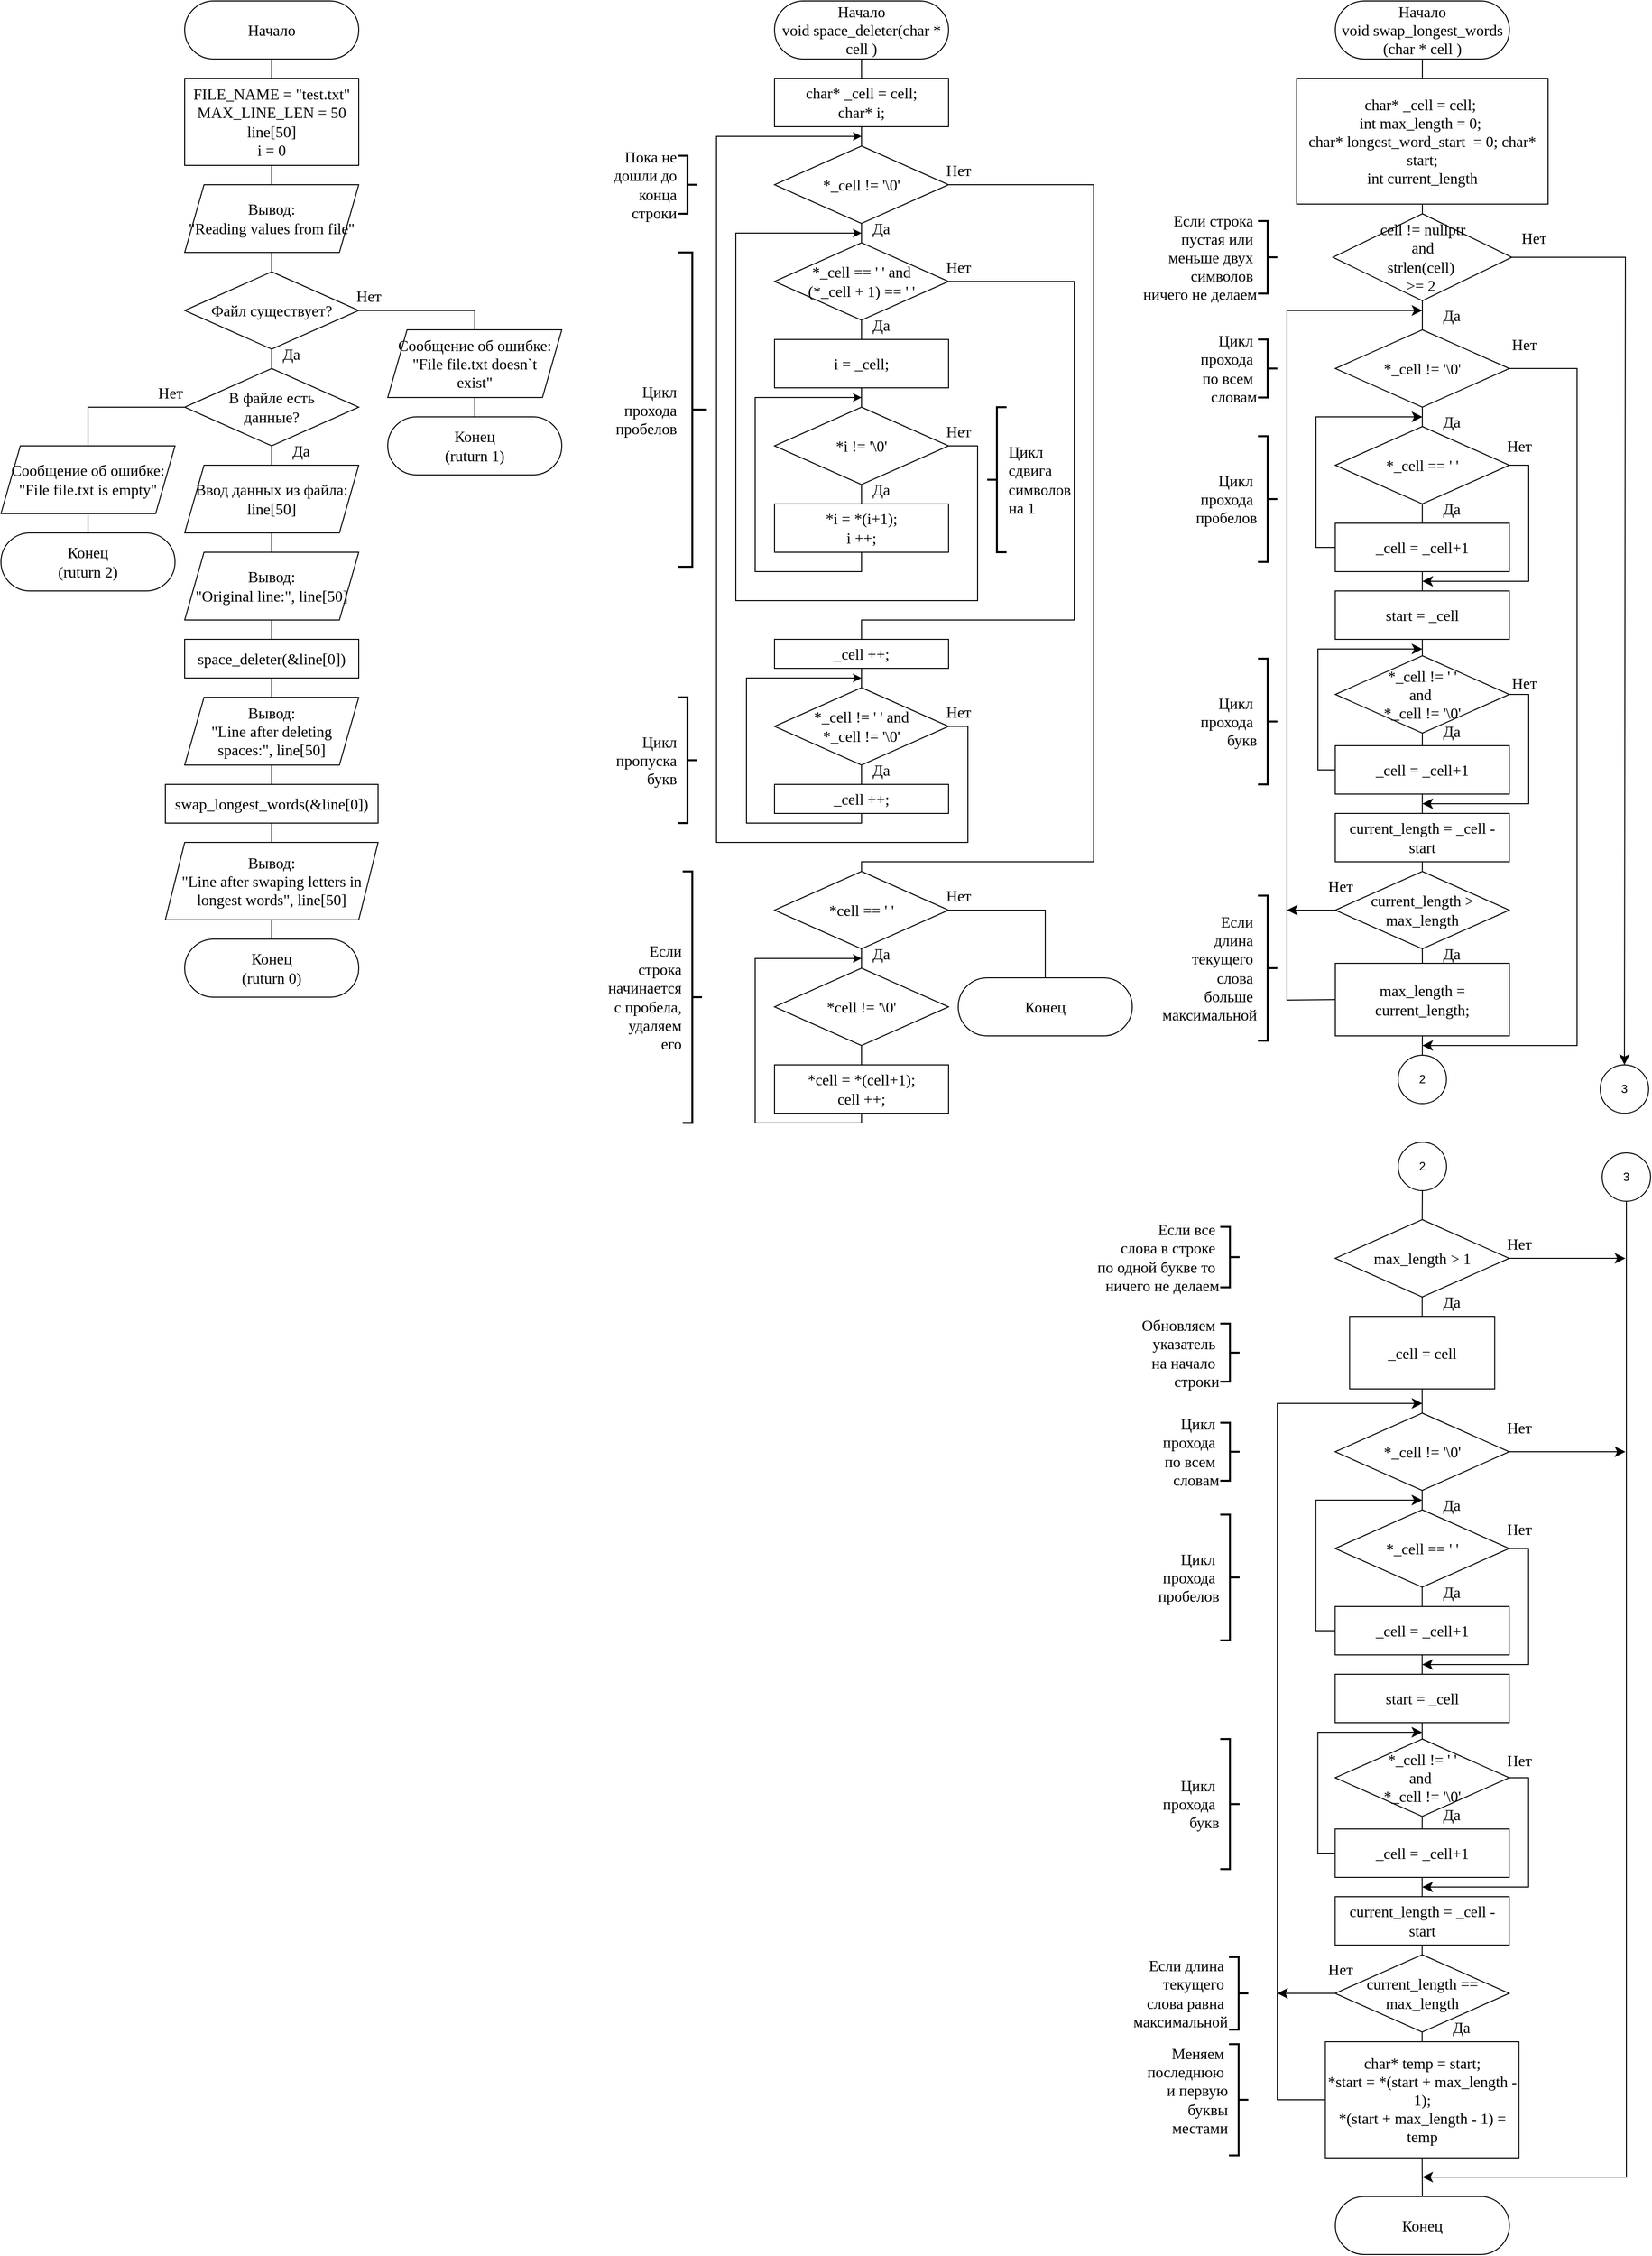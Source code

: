 <mxfile version="26.0.16">
  <diagram name="Page-1" id="piNgC-bd7addYPHEhgLB">
    <mxGraphModel dx="842" dy="1874" grid="1" gridSize="10" guides="1" tooltips="1" connect="1" arrows="1" fold="1" page="1" pageScale="1" pageWidth="827" pageHeight="1169" math="0" shadow="0">
      <root>
        <mxCell id="0" />
        <mxCell id="1" parent="0" />
        <mxCell id="0fKexGmLBxf0XYD2S65C-3" value="" style="edgeStyle=orthogonalEdgeStyle;rounded=0;orthogonalLoop=1;jettySize=auto;html=1;endArrow=none;startFill=0;fontFamily=Lucida Console;fontSize=16;" parent="1" source="0fKexGmLBxf0XYD2S65C-1" target="0fKexGmLBxf0XYD2S65C-2" edge="1">
          <mxGeometry relative="1" as="geometry" />
        </mxCell>
        <mxCell id="0fKexGmLBxf0XYD2S65C-1" value="Начало" style="rounded=1;whiteSpace=wrap;html=1;arcSize=50;fontFamily=Lucida Console;fontSize=16;" parent="1" vertex="1">
          <mxGeometry x="190" width="180" height="60" as="geometry" />
        </mxCell>
        <mxCell id="0fKexGmLBxf0XYD2S65C-5" value="" style="edgeStyle=orthogonalEdgeStyle;rounded=0;orthogonalLoop=1;jettySize=auto;html=1;endArrow=none;startFill=0;fontFamily=Lucida Console;fontSize=16;" parent="1" source="0fKexGmLBxf0XYD2S65C-2" target="0fKexGmLBxf0XYD2S65C-4" edge="1">
          <mxGeometry relative="1" as="geometry" />
        </mxCell>
        <mxCell id="0fKexGmLBxf0XYD2S65C-2" value="FILE_NAME = &quot;test.txt&quot;&lt;div&gt;MAX_LINE_LEN = 50&lt;/div&gt;&lt;div&gt;line[50]&lt;/div&gt;&lt;div&gt;i = 0&lt;/div&gt;" style="rounded=0;whiteSpace=wrap;html=1;fontFamily=Lucida Console;fontSize=16;" parent="1" vertex="1">
          <mxGeometry x="190" y="80" width="180" height="90" as="geometry" />
        </mxCell>
        <mxCell id="0fKexGmLBxf0XYD2S65C-9" value="" style="edgeStyle=orthogonalEdgeStyle;rounded=0;orthogonalLoop=1;jettySize=auto;html=1;endArrow=none;startFill=0;fontFamily=Lucida Console;fontSize=16;" parent="1" source="0fKexGmLBxf0XYD2S65C-4" target="0fKexGmLBxf0XYD2S65C-8" edge="1">
          <mxGeometry relative="1" as="geometry" />
        </mxCell>
        <mxCell id="0fKexGmLBxf0XYD2S65C-4" value="Вывод:&lt;div&gt;&quot;Reading values from file&quot;&lt;/div&gt;" style="shape=parallelogram;perimeter=parallelogramPerimeter;whiteSpace=wrap;html=1;fixedSize=1;fontSize=16;fontFamily=Lucida Console;rounded=0;" parent="1" vertex="1">
          <mxGeometry x="190" y="190" width="180" height="70" as="geometry" />
        </mxCell>
        <mxCell id="0fKexGmLBxf0XYD2S65C-11" value="" style="edgeStyle=orthogonalEdgeStyle;rounded=0;orthogonalLoop=1;jettySize=auto;html=1;endArrow=none;startFill=0;fontFamily=Lucida Console;fontSize=16;" parent="1" source="0fKexGmLBxf0XYD2S65C-8" target="0fKexGmLBxf0XYD2S65C-10" edge="1">
          <mxGeometry relative="1" as="geometry" />
        </mxCell>
        <mxCell id="0fKexGmLBxf0XYD2S65C-16" style="edgeStyle=orthogonalEdgeStyle;rounded=0;orthogonalLoop=1;jettySize=auto;html=1;entryX=0.5;entryY=0;entryDx=0;entryDy=0;endArrow=none;startFill=0;fontFamily=Lucida Console;fontSize=16;" parent="1" source="0fKexGmLBxf0XYD2S65C-8" target="0fKexGmLBxf0XYD2S65C-14" edge="1">
          <mxGeometry relative="1" as="geometry" />
        </mxCell>
        <mxCell id="0fKexGmLBxf0XYD2S65C-8" value="Файл существует?" style="rhombus;whiteSpace=wrap;html=1;fontSize=16;fontFamily=Lucida Console;rounded=0;" parent="1" vertex="1">
          <mxGeometry x="190" y="280" width="180" height="80" as="geometry" />
        </mxCell>
        <mxCell id="0fKexGmLBxf0XYD2S65C-18" style="edgeStyle=orthogonalEdgeStyle;rounded=0;orthogonalLoop=1;jettySize=auto;html=1;entryX=0.5;entryY=0;entryDx=0;entryDy=0;endArrow=none;startFill=0;fontFamily=Lucida Console;fontSize=16;" parent="1" source="0fKexGmLBxf0XYD2S65C-10" target="0fKexGmLBxf0XYD2S65C-15" edge="1">
          <mxGeometry relative="1" as="geometry" />
        </mxCell>
        <mxCell id="0fKexGmLBxf0XYD2S65C-33" style="edgeStyle=orthogonalEdgeStyle;rounded=0;orthogonalLoop=1;jettySize=auto;html=1;endArrow=none;startFill=0;fontFamily=Lucida Console;fontSize=16;" parent="1" source="0fKexGmLBxf0XYD2S65C-10" target="0fKexGmLBxf0XYD2S65C-29" edge="1">
          <mxGeometry relative="1" as="geometry" />
        </mxCell>
        <mxCell id="0fKexGmLBxf0XYD2S65C-10" value="В файле есть&lt;div&gt;данные?&lt;/div&gt;" style="rhombus;whiteSpace=wrap;html=1;fontSize=16;fontFamily=Lucida Console;rounded=0;" parent="1" vertex="1">
          <mxGeometry x="190" y="380" width="180" height="80" as="geometry" />
        </mxCell>
        <mxCell id="0fKexGmLBxf0XYD2S65C-21" value="" style="edgeStyle=orthogonalEdgeStyle;rounded=0;orthogonalLoop=1;jettySize=auto;html=1;endArrow=none;startFill=0;fontFamily=Lucida Console;fontSize=16;" parent="1" source="0fKexGmLBxf0XYD2S65C-14" target="0fKexGmLBxf0XYD2S65C-19" edge="1">
          <mxGeometry relative="1" as="geometry" />
        </mxCell>
        <mxCell id="0fKexGmLBxf0XYD2S65C-14" value="Сообщение об ошибке:&lt;div&gt;&quot;File file.txt doesn`t&lt;/div&gt;&lt;div&gt;exist&quot;&lt;/div&gt;" style="shape=parallelogram;perimeter=parallelogramPerimeter;whiteSpace=wrap;html=1;fixedSize=1;fontSize=16;fontFamily=Lucida Console;rounded=0;" parent="1" vertex="1">
          <mxGeometry x="400" y="340" width="180" height="70" as="geometry" />
        </mxCell>
        <mxCell id="0fKexGmLBxf0XYD2S65C-22" value="" style="edgeStyle=orthogonalEdgeStyle;rounded=0;orthogonalLoop=1;jettySize=auto;html=1;endArrow=none;startFill=0;fontFamily=Lucida Console;fontSize=16;" parent="1" source="0fKexGmLBxf0XYD2S65C-15" target="0fKexGmLBxf0XYD2S65C-20" edge="1">
          <mxGeometry relative="1" as="geometry" />
        </mxCell>
        <mxCell id="0fKexGmLBxf0XYD2S65C-15" value="Сообщение об ошибке:&lt;div&gt;&quot;File file.txt is empty&lt;span style=&quot;background-color: transparent; color: light-dark(rgb(0, 0, 0), rgb(255, 255, 255));&quot;&gt;&quot;&lt;/span&gt;&lt;/div&gt;" style="shape=parallelogram;perimeter=parallelogramPerimeter;whiteSpace=wrap;html=1;fixedSize=1;fontSize=16;fontFamily=Lucida Console;rounded=0;" parent="1" vertex="1">
          <mxGeometry y="460" width="180" height="70" as="geometry" />
        </mxCell>
        <mxCell id="0fKexGmLBxf0XYD2S65C-19" value="Конец&lt;div&gt;(ruturn 1)&lt;/div&gt;" style="rounded=1;whiteSpace=wrap;html=1;arcSize=50;fontFamily=Lucida Console;fontSize=16;" parent="1" vertex="1">
          <mxGeometry x="400" y="430" width="180" height="60" as="geometry" />
        </mxCell>
        <mxCell id="0fKexGmLBxf0XYD2S65C-20" value="Конец&lt;div&gt;(ruturn 2)&lt;/div&gt;" style="rounded=1;whiteSpace=wrap;html=1;arcSize=50;fontFamily=Lucida Console;fontSize=16;" parent="1" vertex="1">
          <mxGeometry y="550" width="180" height="60" as="geometry" />
        </mxCell>
        <mxCell id="0fKexGmLBxf0XYD2S65C-23" value="Да" style="text;html=1;align=center;verticalAlign=middle;resizable=0;points=[];autosize=1;strokeColor=none;fillColor=none;fontFamily=Lucida Console;fontSize=16;" parent="1" vertex="1">
          <mxGeometry x="280" y="350" width="40" height="30" as="geometry" />
        </mxCell>
        <mxCell id="0fKexGmLBxf0XYD2S65C-24" value="Нет" style="text;html=1;align=center;verticalAlign=middle;resizable=0;points=[];autosize=1;strokeColor=none;fillColor=none;fontFamily=Lucida Console;fontSize=16;" parent="1" vertex="1">
          <mxGeometry x="355" y="290" width="50" height="30" as="geometry" />
        </mxCell>
        <mxCell id="0fKexGmLBxf0XYD2S65C-25" value="Нет" style="text;html=1;align=center;verticalAlign=middle;resizable=0;points=[];autosize=1;strokeColor=none;fillColor=none;fontFamily=Lucida Console;fontSize=16;" parent="1" vertex="1">
          <mxGeometry x="150" y="390" width="50" height="30" as="geometry" />
        </mxCell>
        <mxCell id="0fKexGmLBxf0XYD2S65C-26" value="Да" style="text;html=1;align=center;verticalAlign=middle;resizable=0;points=[];autosize=1;strokeColor=none;fillColor=none;fontFamily=Lucida Console;fontSize=16;" parent="1" vertex="1">
          <mxGeometry x="290" y="450" width="40" height="30" as="geometry" />
        </mxCell>
        <mxCell id="0fKexGmLBxf0XYD2S65C-35" value="" style="edgeStyle=orthogonalEdgeStyle;rounded=0;orthogonalLoop=1;jettySize=auto;html=1;endArrow=none;startFill=0;fontFamily=Lucida Console;fontSize=16;" parent="1" source="0fKexGmLBxf0XYD2S65C-29" target="0fKexGmLBxf0XYD2S65C-34" edge="1">
          <mxGeometry relative="1" as="geometry" />
        </mxCell>
        <mxCell id="0fKexGmLBxf0XYD2S65C-29" value="Ввод данных из файла:&lt;div&gt;line[50]&lt;/div&gt;" style="shape=parallelogram;perimeter=parallelogramPerimeter;whiteSpace=wrap;html=1;fixedSize=1;fontSize=16;fontFamily=Lucida Console;rounded=0;" parent="1" vertex="1">
          <mxGeometry x="190" y="480" width="180" height="70" as="geometry" />
        </mxCell>
        <mxCell id="0fKexGmLBxf0XYD2S65C-37" value="" style="edgeStyle=orthogonalEdgeStyle;rounded=0;orthogonalLoop=1;jettySize=auto;html=1;endArrow=none;startFill=0;fontFamily=Lucida Console;fontSize=16;" parent="1" source="0fKexGmLBxf0XYD2S65C-34" target="0fKexGmLBxf0XYD2S65C-36" edge="1">
          <mxGeometry relative="1" as="geometry" />
        </mxCell>
        <mxCell id="0fKexGmLBxf0XYD2S65C-34" value="Вывод:&lt;div&gt;&quot;Original line:&quot;, line[50]&lt;/div&gt;" style="shape=parallelogram;perimeter=parallelogramPerimeter;whiteSpace=wrap;html=1;fixedSize=1;fontSize=16;fontFamily=Lucida Console;rounded=0;" parent="1" vertex="1">
          <mxGeometry x="190" y="570" width="180" height="70" as="geometry" />
        </mxCell>
        <mxCell id="0fKexGmLBxf0XYD2S65C-41" style="edgeStyle=orthogonalEdgeStyle;rounded=0;orthogonalLoop=1;jettySize=auto;html=1;entryX=0.5;entryY=0;entryDx=0;entryDy=0;endArrow=none;startFill=0;fontFamily=Lucida Console;fontSize=16;" parent="1" source="0fKexGmLBxf0XYD2S65C-36" target="0fKexGmLBxf0XYD2S65C-38" edge="1">
          <mxGeometry relative="1" as="geometry" />
        </mxCell>
        <mxCell id="0fKexGmLBxf0XYD2S65C-36" value="space_deleter(&amp;amp;line[0])" style="whiteSpace=wrap;html=1;fontSize=16;fontFamily=Lucida Console;rounded=0;" parent="1" vertex="1">
          <mxGeometry x="190" y="660" width="180" height="40" as="geometry" />
        </mxCell>
        <mxCell id="0fKexGmLBxf0XYD2S65C-42" style="edgeStyle=orthogonalEdgeStyle;rounded=0;orthogonalLoop=1;jettySize=auto;html=1;endArrow=none;startFill=0;fontFamily=Lucida Console;fontSize=16;" parent="1" source="0fKexGmLBxf0XYD2S65C-38" target="0fKexGmLBxf0XYD2S65C-39" edge="1">
          <mxGeometry relative="1" as="geometry" />
        </mxCell>
        <mxCell id="0fKexGmLBxf0XYD2S65C-38" value="Вывод:&lt;div&gt;&quot;Line after deleting spaces:&quot;, line[50]&lt;/div&gt;" style="shape=parallelogram;perimeter=parallelogramPerimeter;whiteSpace=wrap;html=1;fixedSize=1;fontSize=16;fontFamily=Lucida Console;rounded=0;" parent="1" vertex="1">
          <mxGeometry x="190" y="720" width="180" height="70" as="geometry" />
        </mxCell>
        <mxCell id="0fKexGmLBxf0XYD2S65C-44" style="edgeStyle=orthogonalEdgeStyle;rounded=0;orthogonalLoop=1;jettySize=auto;html=1;endArrow=none;startFill=0;fontFamily=Lucida Console;fontSize=16;" parent="1" source="0fKexGmLBxf0XYD2S65C-39" target="0fKexGmLBxf0XYD2S65C-43" edge="1">
          <mxGeometry relative="1" as="geometry" />
        </mxCell>
        <mxCell id="0fKexGmLBxf0XYD2S65C-39" value="swap_longest_words(&amp;amp;line[0])" style="whiteSpace=wrap;html=1;fontSize=16;fontFamily=Lucida Console;rounded=0;" parent="1" vertex="1">
          <mxGeometry x="170" y="810" width="220" height="40" as="geometry" />
        </mxCell>
        <mxCell id="0fKexGmLBxf0XYD2S65C-47" value="" style="edgeStyle=orthogonalEdgeStyle;rounded=0;orthogonalLoop=1;jettySize=auto;html=1;endArrow=none;startFill=0;fontFamily=Lucida Console;fontSize=16;" parent="1" source="0fKexGmLBxf0XYD2S65C-43" target="0fKexGmLBxf0XYD2S65C-46" edge="1">
          <mxGeometry relative="1" as="geometry" />
        </mxCell>
        <mxCell id="0fKexGmLBxf0XYD2S65C-43" value="Вывод:&lt;div&gt;&quot;Line after swaping letters in longest words&quot;, line[50]&lt;/div&gt;" style="shape=parallelogram;perimeter=parallelogramPerimeter;whiteSpace=wrap;html=1;fixedSize=1;fontSize=16;fontFamily=Lucida Console;rounded=0;" parent="1" vertex="1">
          <mxGeometry x="170" y="870" width="220" height="80" as="geometry" />
        </mxCell>
        <mxCell id="0fKexGmLBxf0XYD2S65C-46" value="Конец&lt;div&gt;(ruturn 0)&lt;/div&gt;" style="rounded=1;whiteSpace=wrap;html=1;arcSize=50;fontFamily=Lucida Console;fontSize=16;" parent="1" vertex="1">
          <mxGeometry x="190" y="970" width="180" height="60" as="geometry" />
        </mxCell>
        <mxCell id="dJmScOY1n6fodPEQiCKu-3" value="" style="edgeStyle=orthogonalEdgeStyle;rounded=0;orthogonalLoop=1;jettySize=auto;html=1;endArrow=none;startFill=0;fontFamily=Lucida Console;fontSize=16;" parent="1" source="dJmScOY1n6fodPEQiCKu-1" target="dJmScOY1n6fodPEQiCKu-2" edge="1">
          <mxGeometry relative="1" as="geometry" />
        </mxCell>
        <mxCell id="dJmScOY1n6fodPEQiCKu-1" value="Начало&lt;div&gt;void space_deleter(char * cell )&lt;/div&gt;" style="rounded=1;whiteSpace=wrap;html=1;arcSize=50;fontFamily=Lucida Console;fontSize=16;" parent="1" vertex="1">
          <mxGeometry x="800" width="180" height="60" as="geometry" />
        </mxCell>
        <mxCell id="f1EQFG4bd591kKnXFSUB-3" value="" style="edgeStyle=orthogonalEdgeStyle;rounded=0;orthogonalLoop=1;jettySize=auto;html=1;endArrow=none;startFill=0;fontFamily=Lucida Console;fontSize=16;" parent="1" source="dJmScOY1n6fodPEQiCKu-2" target="f1EQFG4bd591kKnXFSUB-1" edge="1">
          <mxGeometry relative="1" as="geometry" />
        </mxCell>
        <mxCell id="dJmScOY1n6fodPEQiCKu-2" value="char* _cell = cell;&lt;div&gt;char* i;&lt;br&gt;&lt;/div&gt;" style="rounded=0;whiteSpace=wrap;html=1;fontFamily=Lucida Console;fontSize=16;" parent="1" vertex="1">
          <mxGeometry x="800" y="80" width="180" height="50" as="geometry" />
        </mxCell>
        <mxCell id="f1EQFG4bd591kKnXFSUB-4" value="" style="edgeStyle=orthogonalEdgeStyle;rounded=0;orthogonalLoop=1;jettySize=auto;html=1;endArrow=none;startFill=0;fontFamily=Lucida Console;fontSize=16;" parent="1" source="f1EQFG4bd591kKnXFSUB-1" target="f1EQFG4bd591kKnXFSUB-2" edge="1">
          <mxGeometry relative="1" as="geometry" />
        </mxCell>
        <mxCell id="JvH_zXGZEXURWCZafHmw-7" style="edgeStyle=orthogonalEdgeStyle;rounded=0;orthogonalLoop=1;jettySize=auto;html=1;entryX=0.5;entryY=0;entryDx=0;entryDy=0;endArrow=none;startFill=0;fontFamily=Lucida Console;" parent="1" source="f1EQFG4bd591kKnXFSUB-1" target="JvH_zXGZEXURWCZafHmw-1" edge="1">
          <mxGeometry relative="1" as="geometry">
            <mxPoint x="1150" y="570" as="targetPoint" />
            <Array as="points">
              <mxPoint x="1130" y="190" />
              <mxPoint x="1130" y="890" />
              <mxPoint x="890" y="890" />
            </Array>
          </mxGeometry>
        </mxCell>
        <mxCell id="f1EQFG4bd591kKnXFSUB-1" value="*_cell != &#39;\0&#39;" style="rhombus;whiteSpace=wrap;html=1;fontSize=16;fontFamily=Lucida Console;rounded=0;" parent="1" vertex="1">
          <mxGeometry x="800" y="150" width="180" height="80" as="geometry" />
        </mxCell>
        <mxCell id="f1EQFG4bd591kKnXFSUB-12" style="edgeStyle=orthogonalEdgeStyle;rounded=0;orthogonalLoop=1;jettySize=auto;html=1;endArrow=none;startFill=0;fontFamily=Lucida Console;fontSize=16;" parent="1" source="f1EQFG4bd591kKnXFSUB-2" target="f1EQFG4bd591kKnXFSUB-5" edge="1">
          <mxGeometry relative="1" as="geometry" />
        </mxCell>
        <mxCell id="f1EQFG4bd591kKnXFSUB-31" style="edgeStyle=orthogonalEdgeStyle;rounded=0;orthogonalLoop=1;jettySize=auto;html=1;entryX=0.5;entryY=0;entryDx=0;entryDy=0;endArrow=none;startFill=0;fontFamily=Lucida Console;fontSize=16;" parent="1" source="f1EQFG4bd591kKnXFSUB-2" target="f1EQFG4bd591kKnXFSUB-21" edge="1">
          <mxGeometry relative="1" as="geometry">
            <mxPoint x="940" y="640" as="targetPoint" />
            <Array as="points">
              <mxPoint x="1110" y="290" />
              <mxPoint x="1110" y="640" />
              <mxPoint x="890" y="640" />
            </Array>
          </mxGeometry>
        </mxCell>
        <mxCell id="f1EQFG4bd591kKnXFSUB-2" value="*_cell == &#39; &#39; and&lt;div&gt;(&lt;span style=&quot;background-color: transparent; color: light-dark(rgb(0, 0, 0), rgb(255, 255, 255));&quot;&gt;*_cell + 1&lt;/span&gt;&lt;span style=&quot;background-color: transparent; color: light-dark(rgb(0, 0, 0), rgb(255, 255, 255));&quot;&gt;) == &#39; &#39;&lt;/span&gt;&lt;/div&gt;" style="rhombus;whiteSpace=wrap;html=1;fontSize=16;fontFamily=Lucida Console;rounded=0;" parent="1" vertex="1">
          <mxGeometry x="800" y="250" width="180" height="80" as="geometry" />
        </mxCell>
        <mxCell id="f1EQFG4bd591kKnXFSUB-10" value="" style="edgeStyle=orthogonalEdgeStyle;rounded=0;orthogonalLoop=1;jettySize=auto;html=1;endArrow=none;startFill=0;fontFamily=Lucida Console;fontSize=16;" parent="1" source="f1EQFG4bd591kKnXFSUB-5" target="f1EQFG4bd591kKnXFSUB-6" edge="1">
          <mxGeometry relative="1" as="geometry" />
        </mxCell>
        <mxCell id="f1EQFG4bd591kKnXFSUB-5" value="&lt;div&gt;i = _cell;&lt;/div&gt;" style="rounded=0;whiteSpace=wrap;html=1;fontFamily=Lucida Console;fontSize=16;" parent="1" vertex="1">
          <mxGeometry x="800" y="350" width="180" height="50" as="geometry" />
        </mxCell>
        <mxCell id="f1EQFG4bd591kKnXFSUB-9" value="" style="edgeStyle=orthogonalEdgeStyle;rounded=0;orthogonalLoop=1;jettySize=auto;html=1;endArrow=none;startFill=0;fontFamily=Lucida Console;fontSize=16;" parent="1" source="f1EQFG4bd591kKnXFSUB-6" target="f1EQFG4bd591kKnXFSUB-8" edge="1">
          <mxGeometry relative="1" as="geometry" />
        </mxCell>
        <mxCell id="f1EQFG4bd591kKnXFSUB-28" style="edgeStyle=orthogonalEdgeStyle;rounded=0;orthogonalLoop=1;jettySize=auto;html=1;fontFamily=Lucida Console;fontSize=16;" parent="1" source="f1EQFG4bd591kKnXFSUB-6" edge="1">
          <mxGeometry relative="1" as="geometry">
            <mxPoint x="890" y="240" as="targetPoint" />
            <Array as="points">
              <mxPoint x="1010" y="460" />
              <mxPoint x="1010" y="620" />
              <mxPoint x="760" y="620" />
              <mxPoint x="760" y="240" />
            </Array>
          </mxGeometry>
        </mxCell>
        <mxCell id="f1EQFG4bd591kKnXFSUB-6" value="*i != &#39;\0&#39;" style="rhombus;whiteSpace=wrap;html=1;fontSize=16;fontFamily=Lucida Console;rounded=0;" parent="1" vertex="1">
          <mxGeometry x="800" y="420" width="180" height="80" as="geometry" />
        </mxCell>
        <mxCell id="f1EQFG4bd591kKnXFSUB-14" style="edgeStyle=orthogonalEdgeStyle;rounded=0;orthogonalLoop=1;jettySize=auto;html=1;fontFamily=Lucida Console;fontSize=16;" parent="1" source="f1EQFG4bd591kKnXFSUB-8" edge="1">
          <mxGeometry relative="1" as="geometry">
            <mxPoint x="890" y="410" as="targetPoint" />
            <Array as="points">
              <mxPoint x="890" y="590" />
              <mxPoint x="780" y="590" />
              <mxPoint x="780" y="410" />
            </Array>
          </mxGeometry>
        </mxCell>
        <mxCell id="f1EQFG4bd591kKnXFSUB-8" value="*i = *(i+1);&lt;div&gt;i ++;&lt;/div&gt;" style="rounded=0;whiteSpace=wrap;html=1;fontFamily=Lucida Console;fontSize=16;" parent="1" vertex="1">
          <mxGeometry x="800" y="520" width="180" height="50" as="geometry" />
        </mxCell>
        <mxCell id="f1EQFG4bd591kKnXFSUB-15" value="Да" style="text;html=1;align=center;verticalAlign=middle;resizable=0;points=[];autosize=1;strokeColor=none;fillColor=none;fontFamily=Lucida Console;fontSize=16;" parent="1" vertex="1">
          <mxGeometry x="890" y="220" width="40" height="30" as="geometry" />
        </mxCell>
        <mxCell id="f1EQFG4bd591kKnXFSUB-16" value="Нет" style="text;html=1;align=center;verticalAlign=middle;resizable=0;points=[];autosize=1;strokeColor=none;fillColor=none;fontFamily=Lucida Console;fontSize=16;" parent="1" vertex="1">
          <mxGeometry x="965" y="160" width="50" height="30" as="geometry" />
        </mxCell>
        <mxCell id="f1EQFG4bd591kKnXFSUB-17" value="Да" style="text;html=1;align=center;verticalAlign=middle;resizable=0;points=[];autosize=1;strokeColor=none;fillColor=none;fontFamily=Lucida Console;fontSize=16;" parent="1" vertex="1">
          <mxGeometry x="890" y="320" width="40" height="30" as="geometry" />
        </mxCell>
        <mxCell id="f1EQFG4bd591kKnXFSUB-18" value="Нет" style="text;html=1;align=center;verticalAlign=middle;resizable=0;points=[];autosize=1;strokeColor=none;fillColor=none;fontFamily=Lucida Console;fontSize=16;" parent="1" vertex="1">
          <mxGeometry x="965" y="260" width="50" height="30" as="geometry" />
        </mxCell>
        <mxCell id="f1EQFG4bd591kKnXFSUB-19" value="Да" style="text;html=1;align=center;verticalAlign=middle;resizable=0;points=[];autosize=1;strokeColor=none;fillColor=none;fontFamily=Lucida Console;fontSize=16;" parent="1" vertex="1">
          <mxGeometry x="890" y="490" width="40" height="30" as="geometry" />
        </mxCell>
        <mxCell id="f1EQFG4bd591kKnXFSUB-20" value="Нет" style="text;html=1;align=center;verticalAlign=middle;resizable=0;points=[];autosize=1;strokeColor=none;fillColor=none;fontFamily=Lucida Console;fontSize=16;" parent="1" vertex="1">
          <mxGeometry x="965" y="430" width="50" height="30" as="geometry" />
        </mxCell>
        <mxCell id="f1EQFG4bd591kKnXFSUB-24" value="" style="edgeStyle=orthogonalEdgeStyle;rounded=0;orthogonalLoop=1;jettySize=auto;html=1;endArrow=none;startFill=0;fontFamily=Lucida Console;fontSize=16;" parent="1" source="f1EQFG4bd591kKnXFSUB-21" target="f1EQFG4bd591kKnXFSUB-23" edge="1">
          <mxGeometry relative="1" as="geometry" />
        </mxCell>
        <mxCell id="f1EQFG4bd591kKnXFSUB-21" value="&lt;div&gt;_cell ++;&lt;/div&gt;" style="rounded=0;whiteSpace=wrap;html=1;fontFamily=Lucida Console;fontSize=16;" parent="1" vertex="1">
          <mxGeometry x="800" y="660" width="180" height="30" as="geometry" />
        </mxCell>
        <mxCell id="f1EQFG4bd591kKnXFSUB-26" value="" style="edgeStyle=orthogonalEdgeStyle;rounded=0;orthogonalLoop=1;jettySize=auto;html=1;endArrow=none;startFill=0;fontFamily=Lucida Console;fontSize=16;" parent="1" source="f1EQFG4bd591kKnXFSUB-23" target="f1EQFG4bd591kKnXFSUB-25" edge="1">
          <mxGeometry relative="1" as="geometry" />
        </mxCell>
        <mxCell id="f1EQFG4bd591kKnXFSUB-32" style="edgeStyle=orthogonalEdgeStyle;rounded=0;orthogonalLoop=1;jettySize=auto;html=1;fontFamily=Lucida Console;fontSize=16;" parent="1" source="f1EQFG4bd591kKnXFSUB-23" edge="1">
          <mxGeometry relative="1" as="geometry">
            <mxPoint x="890" y="140" as="targetPoint" />
            <Array as="points">
              <mxPoint x="1000" y="750" />
              <mxPoint x="1000" y="870" />
              <mxPoint x="740" y="870" />
              <mxPoint x="740" y="140" />
            </Array>
          </mxGeometry>
        </mxCell>
        <mxCell id="f1EQFG4bd591kKnXFSUB-23" value="*_cell != &#39; &#39; and&lt;div&gt;*_cell != &#39;\0&#39;&lt;br&gt;&lt;/div&gt;" style="rhombus;whiteSpace=wrap;html=1;fontSize=16;fontFamily=Lucida Console;rounded=0;" parent="1" vertex="1">
          <mxGeometry x="800" y="710" width="180" height="80" as="geometry" />
        </mxCell>
        <mxCell id="f1EQFG4bd591kKnXFSUB-27" style="edgeStyle=orthogonalEdgeStyle;rounded=0;orthogonalLoop=1;jettySize=auto;html=1;fontFamily=Lucida Console;fontSize=16;" parent="1" source="f1EQFG4bd591kKnXFSUB-25" edge="1">
          <mxGeometry relative="1" as="geometry">
            <mxPoint x="890" y="700" as="targetPoint" />
            <Array as="points">
              <mxPoint x="890" y="850" />
              <mxPoint x="771" y="850" />
              <mxPoint x="771" y="700" />
            </Array>
          </mxGeometry>
        </mxCell>
        <mxCell id="f1EQFG4bd591kKnXFSUB-25" value="&lt;div&gt;_cell ++;&lt;/div&gt;" style="rounded=0;whiteSpace=wrap;html=1;fontFamily=Lucida Console;fontSize=16;" parent="1" vertex="1">
          <mxGeometry x="800" y="810" width="180" height="30" as="geometry" />
        </mxCell>
        <mxCell id="f1EQFG4bd591kKnXFSUB-33" value="Да" style="text;html=1;align=center;verticalAlign=middle;resizable=0;points=[];autosize=1;strokeColor=none;fillColor=none;fontFamily=Lucida Console;fontSize=16;" parent="1" vertex="1">
          <mxGeometry x="890" y="780" width="40" height="30" as="geometry" />
        </mxCell>
        <mxCell id="f1EQFG4bd591kKnXFSUB-34" value="Нет" style="text;html=1;align=center;verticalAlign=middle;resizable=0;points=[];autosize=1;strokeColor=none;fillColor=none;fontFamily=Lucida Console;fontSize=16;" parent="1" vertex="1">
          <mxGeometry x="965" y="720" width="50" height="30" as="geometry" />
        </mxCell>
        <mxCell id="f1EQFG4bd591kKnXFSUB-35" value="Цикл&lt;div&gt;сдвига&lt;/div&gt;&lt;div&gt;символов&lt;/div&gt;&lt;div&gt;на 1&lt;/div&gt;" style="strokeWidth=2;html=1;shape=mxgraph.flowchart.annotation_2;align=left;labelPosition=right;pointerEvents=1;fontFamily=Lucida Console;fontSize=16;" parent="1" vertex="1">
          <mxGeometry x="1020" y="420" width="20" height="150" as="geometry" />
        </mxCell>
        <mxCell id="f1EQFG4bd591kKnXFSUB-36" value="Цикл&lt;div&gt;прохода&lt;/div&gt;&lt;div&gt;пробелов&lt;/div&gt;" style="strokeWidth=2;html=1;shape=mxgraph.flowchart.annotation_2;align=right;labelPosition=left;pointerEvents=1;verticalLabelPosition=middle;verticalAlign=middle;direction=west;fontFamily=Lucida Console;fontSize=16;" parent="1" vertex="1">
          <mxGeometry x="700" y="260" width="30" height="325" as="geometry" />
        </mxCell>
        <mxCell id="f1EQFG4bd591kKnXFSUB-37" value="Цикл&lt;div&gt;пропуска&lt;/div&gt;&lt;div&gt;букв&lt;/div&gt;" style="strokeWidth=2;html=1;shape=mxgraph.flowchart.annotation_2;align=right;labelPosition=left;pointerEvents=1;verticalLabelPosition=middle;verticalAlign=middle;direction=west;fontFamily=Lucida Console;fontSize=16;" parent="1" vertex="1">
          <mxGeometry x="700" y="720" width="20" height="130" as="geometry" />
        </mxCell>
        <mxCell id="f1EQFG4bd591kKnXFSUB-38" value="Пока не&lt;div&gt;дошли до&lt;/div&gt;&lt;div&gt;конца&lt;/div&gt;&lt;div&gt;строки&lt;/div&gt;" style="strokeWidth=2;html=1;shape=mxgraph.flowchart.annotation_2;align=right;labelPosition=left;pointerEvents=1;fontFamily=Lucida Console;fontSize=16;direction=west;verticalLabelPosition=middle;verticalAlign=middle;" parent="1" vertex="1">
          <mxGeometry x="700" y="160" width="20" height="60" as="geometry" />
        </mxCell>
        <mxCell id="JvH_zXGZEXURWCZafHmw-3" value="" style="edgeStyle=orthogonalEdgeStyle;rounded=0;orthogonalLoop=1;jettySize=auto;html=1;endArrow=none;startFill=0;fontFamily=Lucida Console;" parent="1" source="JvH_zXGZEXURWCZafHmw-1" target="JvH_zXGZEXURWCZafHmw-2" edge="1">
          <mxGeometry relative="1" as="geometry" />
        </mxCell>
        <mxCell id="JvH_zXGZEXURWCZafHmw-10" style="edgeStyle=orthogonalEdgeStyle;rounded=0;orthogonalLoop=1;jettySize=auto;html=1;endArrow=none;startFill=0;fontFamily=Lucida Console;" parent="1" source="JvH_zXGZEXURWCZafHmw-1" target="JvH_zXGZEXURWCZafHmw-9" edge="1">
          <mxGeometry relative="1" as="geometry" />
        </mxCell>
        <mxCell id="JvH_zXGZEXURWCZafHmw-1" value="*cell == &#39; &#39;" style="rhombus;whiteSpace=wrap;html=1;fontSize=16;fontFamily=Lucida Console;rounded=0;" parent="1" vertex="1">
          <mxGeometry x="800" y="900" width="180" height="80" as="geometry" />
        </mxCell>
        <mxCell id="JvH_zXGZEXURWCZafHmw-5" value="" style="edgeStyle=orthogonalEdgeStyle;rounded=0;orthogonalLoop=1;jettySize=auto;html=1;endArrow=none;startFill=0;fontFamily=Lucida Console;" parent="1" source="JvH_zXGZEXURWCZafHmw-2" target="JvH_zXGZEXURWCZafHmw-4" edge="1">
          <mxGeometry relative="1" as="geometry" />
        </mxCell>
        <mxCell id="JvH_zXGZEXURWCZafHmw-2" value="*cell != &#39;\0&#39;" style="rhombus;whiteSpace=wrap;html=1;fontSize=16;fontFamily=Lucida Console;rounded=0;" parent="1" vertex="1">
          <mxGeometry x="800" y="1000" width="180" height="80" as="geometry" />
        </mxCell>
        <mxCell id="JvH_zXGZEXURWCZafHmw-6" style="edgeStyle=orthogonalEdgeStyle;rounded=0;orthogonalLoop=1;jettySize=auto;html=1;fontFamily=Lucida Console;" parent="1" source="JvH_zXGZEXURWCZafHmw-4" edge="1">
          <mxGeometry relative="1" as="geometry">
            <mxPoint x="890" y="990" as="targetPoint" />
            <Array as="points">
              <mxPoint x="890" y="1160" />
              <mxPoint x="780" y="1160" />
              <mxPoint x="780" y="990" />
            </Array>
          </mxGeometry>
        </mxCell>
        <mxCell id="JvH_zXGZEXURWCZafHmw-4" value="*cell = *(cell+1);&lt;br&gt;&lt;div&gt;&lt;span style=&quot;background-color: transparent; color: light-dark(rgb(0, 0, 0), rgb(255, 255, 255));&quot;&gt;cell&lt;/span&gt;&amp;nbsp;++;&lt;/div&gt;" style="rounded=0;whiteSpace=wrap;html=1;fontFamily=Lucida Console;fontSize=16;" parent="1" vertex="1">
          <mxGeometry x="800" y="1100" width="180" height="50" as="geometry" />
        </mxCell>
        <mxCell id="JvH_zXGZEXURWCZafHmw-8" value="Если&lt;div&gt;строка&lt;/div&gt;&lt;div&gt;начинается&lt;/div&gt;&lt;div&gt;с пробела,&lt;/div&gt;&lt;div&gt;удаляем&lt;/div&gt;&lt;div&gt;его&lt;/div&gt;" style="strokeWidth=2;html=1;shape=mxgraph.flowchart.annotation_2;align=right;labelPosition=left;pointerEvents=1;verticalLabelPosition=middle;verticalAlign=middle;direction=west;fontFamily=Lucida Console;fontSize=16;" parent="1" vertex="1">
          <mxGeometry x="705" y="900" width="20" height="260" as="geometry" />
        </mxCell>
        <mxCell id="JvH_zXGZEXURWCZafHmw-9" value="Конец" style="rounded=1;whiteSpace=wrap;html=1;arcSize=50;fontFamily=Lucida Console;fontSize=16;" parent="1" vertex="1">
          <mxGeometry x="990" y="1010" width="180" height="60" as="geometry" />
        </mxCell>
        <mxCell id="JvH_zXGZEXURWCZafHmw-11" value="Да" style="text;html=1;align=center;verticalAlign=middle;resizable=0;points=[];autosize=1;strokeColor=none;fillColor=none;fontFamily=Lucida Console;fontSize=16;" parent="1" vertex="1">
          <mxGeometry x="890" y="970" width="40" height="30" as="geometry" />
        </mxCell>
        <mxCell id="JvH_zXGZEXURWCZafHmw-12" value="Нет" style="text;html=1;align=center;verticalAlign=middle;resizable=0;points=[];autosize=1;strokeColor=none;fillColor=none;fontFamily=Lucida Console;fontSize=16;" parent="1" vertex="1">
          <mxGeometry x="965" y="910" width="50" height="30" as="geometry" />
        </mxCell>
        <mxCell id="x2e8kkigGFOHThG4VKeh-1" value="Начало&lt;div&gt;void swap_longest_words&lt;/div&gt;&lt;div&gt;(char * cell )&lt;/div&gt;" style="rounded=1;whiteSpace=wrap;html=1;arcSize=50;fontFamily=Lucida Console;fontSize=16;" vertex="1" parent="1">
          <mxGeometry x="1380" width="180" height="60" as="geometry" />
        </mxCell>
        <mxCell id="x2e8kkigGFOHThG4VKeh-2" value="&lt;div&gt;&lt;br&gt;&lt;/div&gt;char* _cell = cell;&amp;nbsp;&lt;div&gt;int max_length = 0;&amp;nbsp;&lt;div&gt;char* longest_word_start&amp;nbsp; = 0;&lt;span style=&quot;background-color: transparent; color: light-dark(rgb(0, 0, 0), rgb(255, 255, 255));&quot;&gt;&amp;nbsp;char* start;&lt;/span&gt;&lt;/div&gt;&lt;div&gt;&lt;div&gt;int current_length&lt;br&gt;&lt;div&gt;&lt;div&gt;&lt;br&gt;&lt;/div&gt;&lt;/div&gt;&lt;/div&gt;&lt;/div&gt;&lt;/div&gt;" style="rounded=0;whiteSpace=wrap;html=1;fontFamily=Lucida Console;fontSize=16;" vertex="1" parent="1">
          <mxGeometry x="1340" y="80" width="260" height="130" as="geometry" />
        </mxCell>
        <mxCell id="x2e8kkigGFOHThG4VKeh-4" value="cell != nullptr&lt;div&gt;and&lt;/div&gt;&lt;div&gt;strlen(cell)&amp;nbsp;&lt;/div&gt;&lt;div&gt;&amp;gt;= 2&amp;nbsp;&lt;/div&gt;" style="rhombus;whiteSpace=wrap;html=1;fontSize=16;fontFamily=Lucida Console;rounded=0;" vertex="1" parent="1">
          <mxGeometry x="1377.5" y="220" width="185" height="90" as="geometry" />
        </mxCell>
        <mxCell id="x2e8kkigGFOHThG4VKeh-5" value="" style="endArrow=none;html=1;rounded=0;fontSize=12;startSize=8;endSize=8;curved=1;entryX=0.5;entryY=0;entryDx=0;entryDy=0;exitX=0.5;exitY=1;exitDx=0;exitDy=0;" edge="1" parent="1" source="x2e8kkigGFOHThG4VKeh-1" target="x2e8kkigGFOHThG4VKeh-2">
          <mxGeometry width="50" height="50" relative="1" as="geometry">
            <mxPoint x="950" y="540" as="sourcePoint" />
            <mxPoint x="1000" y="490" as="targetPoint" />
          </mxGeometry>
        </mxCell>
        <mxCell id="x2e8kkigGFOHThG4VKeh-6" value="*_cell != &#39;\0&#39;" style="rhombus;whiteSpace=wrap;html=1;fontSize=16;fontFamily=Lucida Console;rounded=0;" vertex="1" parent="1">
          <mxGeometry x="1379.97" y="340" width="180" height="80" as="geometry" />
        </mxCell>
        <mxCell id="x2e8kkigGFOHThG4VKeh-7" value="*_cell == &#39; &#39;" style="rhombus;whiteSpace=wrap;html=1;fontSize=16;fontFamily=Lucida Console;rounded=0;" vertex="1" parent="1">
          <mxGeometry x="1379.93" y="440" width="180" height="80" as="geometry" />
        </mxCell>
        <mxCell id="x2e8kkigGFOHThG4VKeh-8" value="&lt;div&gt;start = _cell&lt;/div&gt;" style="rounded=0;whiteSpace=wrap;html=1;fontFamily=Lucida Console;fontSize=16;" vertex="1" parent="1">
          <mxGeometry x="1379.93" y="610" width="180" height="50" as="geometry" />
        </mxCell>
        <mxCell id="x2e8kkigGFOHThG4VKeh-9" value="*_cell != &#39; &#39;&lt;div&gt;and&amp;nbsp;&lt;/div&gt;&lt;div&gt;*_cell != &#39;\0&#39;&lt;/div&gt;" style="rhombus;whiteSpace=wrap;html=1;fontSize=16;fontFamily=Lucida Console;rounded=0;" vertex="1" parent="1">
          <mxGeometry x="1380" y="677" width="180" height="80" as="geometry" />
        </mxCell>
        <mxCell id="x2e8kkigGFOHThG4VKeh-10" value="&lt;div&gt;current_length = _cell - start&lt;/div&gt;" style="rounded=0;whiteSpace=wrap;html=1;fontFamily=Lucida Console;fontSize=16;" vertex="1" parent="1">
          <mxGeometry x="1379.93" y="840" width="180" height="50" as="geometry" />
        </mxCell>
        <mxCell id="x2e8kkigGFOHThG4VKeh-11" value="current_length &amp;gt; max_length" style="rhombus;whiteSpace=wrap;html=1;fontSize=16;fontFamily=Lucida Console;rounded=0;" vertex="1" parent="1">
          <mxGeometry x="1379.93" y="900" width="180" height="80" as="geometry" />
        </mxCell>
        <mxCell id="x2e8kkigGFOHThG4VKeh-12" value="&lt;div&gt;&lt;span style=&quot;background-color: transparent; color: light-dark(rgb(0, 0, 0), rgb(255, 255, 255));&quot;&gt;max_length = current_length;&lt;/span&gt;&lt;/div&gt;" style="rounded=0;whiteSpace=wrap;html=1;fontFamily=Lucida Console;fontSize=16;" vertex="1" parent="1">
          <mxGeometry x="1380" y="995" width="180" height="75" as="geometry" />
        </mxCell>
        <mxCell id="x2e8kkigGFOHThG4VKeh-14" value="_cell = cell" style="rounded=0;whiteSpace=wrap;html=1;fontFamily=Lucida Console;fontSize=16;" vertex="1" parent="1">
          <mxGeometry x="1394.75" y="1360" width="150.07" height="75" as="geometry" />
        </mxCell>
        <mxCell id="x2e8kkigGFOHThG4VKeh-18" value="2" style="ellipse;whiteSpace=wrap;html=1;aspect=fixed;" vertex="1" parent="1">
          <mxGeometry x="1444.93" y="1090" width="50" height="50" as="geometry" />
        </mxCell>
        <mxCell id="x2e8kkigGFOHThG4VKeh-19" value="2" style="ellipse;whiteSpace=wrap;html=1;aspect=fixed;" vertex="1" parent="1">
          <mxGeometry x="1445" y="1180" width="50" height="50" as="geometry" />
        </mxCell>
        <mxCell id="x2e8kkigGFOHThG4VKeh-20" value="" style="endArrow=none;html=1;rounded=0;fontSize=12;startSize=8;endSize=8;curved=1;exitX=0.5;exitY=1;exitDx=0;exitDy=0;entryX=0.5;entryY=0;entryDx=0;entryDy=0;" edge="1" parent="1" source="x2e8kkigGFOHThG4VKeh-19" target="x2e8kkigGFOHThG4VKeh-149">
          <mxGeometry width="50" height="50" relative="1" as="geometry">
            <mxPoint x="860" y="1440" as="sourcePoint" />
            <mxPoint x="1550" y="1270" as="targetPoint" />
          </mxGeometry>
        </mxCell>
        <mxCell id="x2e8kkigGFOHThG4VKeh-29" value="" style="endArrow=none;html=1;rounded=0;fontSize=12;startSize=8;endSize=8;curved=1;exitX=0.5;exitY=1;exitDx=0;exitDy=0;entryX=0.5;entryY=0;entryDx=0;entryDy=0;" edge="1" parent="1" source="x2e8kkigGFOHThG4VKeh-2" target="x2e8kkigGFOHThG4VKeh-4">
          <mxGeometry width="50" height="50" relative="1" as="geometry">
            <mxPoint x="1560" y="140" as="sourcePoint" />
            <mxPoint x="1610" y="90" as="targetPoint" />
          </mxGeometry>
        </mxCell>
        <mxCell id="x2e8kkigGFOHThG4VKeh-30" value="" style="endArrow=none;html=1;rounded=0;fontSize=12;startSize=8;endSize=8;curved=1;exitX=0.5;exitY=1;exitDx=0;exitDy=0;entryX=0.5;entryY=0;entryDx=0;entryDy=0;" edge="1" parent="1" source="x2e8kkigGFOHThG4VKeh-4" target="x2e8kkigGFOHThG4VKeh-6">
          <mxGeometry width="50" height="50" relative="1" as="geometry">
            <mxPoint x="1469.97" y="330" as="sourcePoint" />
            <mxPoint x="1609.97" y="110" as="targetPoint" />
          </mxGeometry>
        </mxCell>
        <mxCell id="x2e8kkigGFOHThG4VKeh-32" value="_cell = _cell+1" style="rounded=0;whiteSpace=wrap;html=1;fontFamily=Lucida Console;fontSize=16;" vertex="1" parent="1">
          <mxGeometry x="1379.93" y="540" width="180" height="50" as="geometry" />
        </mxCell>
        <mxCell id="x2e8kkigGFOHThG4VKeh-34" value="3" style="ellipse;whiteSpace=wrap;html=1;aspect=fixed;" vertex="1" parent="1">
          <mxGeometry x="1654" y="1100" width="50" height="50" as="geometry" />
        </mxCell>
        <mxCell id="x2e8kkigGFOHThG4VKeh-37" value="" style="endArrow=classic;html=1;rounded=0;fontSize=12;startSize=8;endSize=8;exitX=1;exitY=0.5;exitDx=0;exitDy=0;entryX=0.5;entryY=0;entryDx=0;entryDy=0;" edge="1" parent="1" source="x2e8kkigGFOHThG4VKeh-4" target="x2e8kkigGFOHThG4VKeh-34">
          <mxGeometry width="50" height="50" relative="1" as="geometry">
            <mxPoint x="1780" y="830" as="sourcePoint" />
            <mxPoint x="1830" y="780" as="targetPoint" />
            <Array as="points">
              <mxPoint x="1680" y="265" />
            </Array>
          </mxGeometry>
        </mxCell>
        <mxCell id="x2e8kkigGFOHThG4VKeh-38" value="3" style="ellipse;whiteSpace=wrap;html=1;aspect=fixed;" vertex="1" parent="1">
          <mxGeometry x="1656" y="1191" width="50" height="50" as="geometry" />
        </mxCell>
        <mxCell id="x2e8kkigGFOHThG4VKeh-39" value="" style="endArrow=classic;html=1;rounded=0;fontSize=12;startSize=8;endSize=8;exitX=0.5;exitY=1;exitDx=0;exitDy=0;" edge="1" parent="1" source="x2e8kkigGFOHThG4VKeh-38">
          <mxGeometry width="50" height="50" relative="1" as="geometry">
            <mxPoint x="1722" y="1601" as="sourcePoint" />
            <mxPoint x="1470" y="2250" as="targetPoint" />
            <Array as="points">
              <mxPoint x="1681" y="1801" />
              <mxPoint x="1681" y="2250" />
            </Array>
          </mxGeometry>
        </mxCell>
        <mxCell id="x2e8kkigGFOHThG4VKeh-45" value="" style="endArrow=none;html=1;rounded=0;fontSize=12;startSize=8;endSize=8;curved=1;exitX=0.5;exitY=1;exitDx=0;exitDy=0;entryX=0.5;entryY=0;entryDx=0;entryDy=0;" edge="1" parent="1" source="x2e8kkigGFOHThG4VKeh-32" target="x2e8kkigGFOHThG4VKeh-8">
          <mxGeometry width="50" height="50" relative="1" as="geometry">
            <mxPoint x="1309.9" y="840" as="sourcePoint" />
            <mxPoint x="1359.9" y="790" as="targetPoint" />
          </mxGeometry>
        </mxCell>
        <mxCell id="x2e8kkigGFOHThG4VKeh-46" value="_cell = _cell+1" style="rounded=0;whiteSpace=wrap;html=1;fontFamily=Lucida Console;fontSize=16;" vertex="1" parent="1">
          <mxGeometry x="1379.93" y="770" width="180" height="50" as="geometry" />
        </mxCell>
        <mxCell id="x2e8kkigGFOHThG4VKeh-47" value="" style="endArrow=classic;html=1;rounded=0;fontSize=12;startSize=8;endSize=8;exitX=1;exitY=0.5;exitDx=0;exitDy=0;" edge="1" parent="1" source="x2e8kkigGFOHThG4VKeh-6">
          <mxGeometry width="50" height="50" relative="1" as="geometry">
            <mxPoint x="1780" y="470" as="sourcePoint" />
            <mxPoint x="1470" y="1080" as="targetPoint" />
            <Array as="points">
              <mxPoint x="1630" y="380" />
              <mxPoint x="1630" y="1080" />
            </Array>
          </mxGeometry>
        </mxCell>
        <mxCell id="x2e8kkigGFOHThG4VKeh-57" value="" style="endArrow=classic;html=1;rounded=0;fontSize=12;startSize=8;endSize=8;exitX=0;exitY=0.5;exitDx=0;exitDy=0;" edge="1" parent="1" source="x2e8kkigGFOHThG4VKeh-32">
          <mxGeometry width="50" height="50" relative="1" as="geometry">
            <mxPoint x="1480" y="860" as="sourcePoint" />
            <mxPoint x="1470" y="430" as="targetPoint" />
            <Array as="points">
              <mxPoint x="1360" y="565" />
              <mxPoint x="1360" y="430" />
            </Array>
          </mxGeometry>
        </mxCell>
        <mxCell id="x2e8kkigGFOHThG4VKeh-58" value="" style="endArrow=none;html=1;rounded=0;fontSize=12;startSize=8;endSize=8;curved=1;exitX=0.5;exitY=1;exitDx=0;exitDy=0;entryX=0.5;entryY=0;entryDx=0;entryDy=0;" edge="1" parent="1" source="x2e8kkigGFOHThG4VKeh-6" target="x2e8kkigGFOHThG4VKeh-7">
          <mxGeometry width="50" height="50" relative="1" as="geometry">
            <mxPoint x="1470" y="570" as="sourcePoint" />
            <mxPoint x="1520" y="520" as="targetPoint" />
          </mxGeometry>
        </mxCell>
        <mxCell id="x2e8kkigGFOHThG4VKeh-59" value="" style="endArrow=none;html=1;rounded=0;fontSize=12;startSize=8;endSize=8;curved=1;exitX=0.5;exitY=1;exitDx=0;exitDy=0;entryX=0.5;entryY=0;entryDx=0;entryDy=0;" edge="1" parent="1" source="x2e8kkigGFOHThG4VKeh-7" target="x2e8kkigGFOHThG4VKeh-32">
          <mxGeometry width="50" height="50" relative="1" as="geometry">
            <mxPoint x="1470" y="570" as="sourcePoint" />
            <mxPoint x="1520" y="520" as="targetPoint" />
          </mxGeometry>
        </mxCell>
        <mxCell id="x2e8kkigGFOHThG4VKeh-60" value="" style="endArrow=classic;html=1;rounded=0;fontSize=12;startSize=8;endSize=8;exitX=0;exitY=0.5;exitDx=0;exitDy=0;" edge="1" parent="1" source="x2e8kkigGFOHThG4VKeh-46">
          <mxGeometry width="50" height="50" relative="1" as="geometry">
            <mxPoint x="1562" y="812" as="sourcePoint" />
            <mxPoint x="1470" y="670" as="targetPoint" />
            <Array as="points">
              <mxPoint x="1362" y="795" />
              <mxPoint x="1362" y="670" />
            </Array>
          </mxGeometry>
        </mxCell>
        <mxCell id="x2e8kkigGFOHThG4VKeh-61" value="" style="endArrow=none;html=1;rounded=0;fontSize=12;startSize=8;endSize=8;curved=1;exitX=0.5;exitY=1;exitDx=0;exitDy=0;entryX=0.5;entryY=0;entryDx=0;entryDy=0;" edge="1" parent="1" source="x2e8kkigGFOHThG4VKeh-8" target="x2e8kkigGFOHThG4VKeh-9">
          <mxGeometry width="50" height="50" relative="1" as="geometry">
            <mxPoint x="1560" y="820" as="sourcePoint" />
            <mxPoint x="1610" y="770" as="targetPoint" />
          </mxGeometry>
        </mxCell>
        <mxCell id="x2e8kkigGFOHThG4VKeh-62" value="" style="endArrow=none;html=1;rounded=0;fontSize=12;startSize=8;endSize=8;curved=1;exitX=0.5;exitY=1;exitDx=0;exitDy=0;entryX=0.5;entryY=0;entryDx=0;entryDy=0;" edge="1" parent="1" source="x2e8kkigGFOHThG4VKeh-9" target="x2e8kkigGFOHThG4VKeh-46">
          <mxGeometry width="50" height="50" relative="1" as="geometry">
            <mxPoint x="1560" y="820" as="sourcePoint" />
            <mxPoint x="1610" y="770" as="targetPoint" />
          </mxGeometry>
        </mxCell>
        <mxCell id="x2e8kkigGFOHThG4VKeh-63" value="" style="endArrow=classic;html=1;rounded=0;fontSize=12;startSize=8;endSize=8;exitX=1;exitY=0.5;exitDx=0;exitDy=0;" edge="1" parent="1" source="x2e8kkigGFOHThG4VKeh-7">
          <mxGeometry width="50" height="50" relative="1" as="geometry">
            <mxPoint x="1560" y="610" as="sourcePoint" />
            <mxPoint x="1470" y="600" as="targetPoint" />
            <Array as="points">
              <mxPoint x="1580" y="480" />
              <mxPoint x="1580" y="600" />
            </Array>
          </mxGeometry>
        </mxCell>
        <mxCell id="x2e8kkigGFOHThG4VKeh-64" value="" style="endArrow=classic;html=1;rounded=0;fontSize=12;startSize=8;endSize=8;exitX=1;exitY=0.5;exitDx=0;exitDy=0;" edge="1" parent="1" source="x2e8kkigGFOHThG4VKeh-9">
          <mxGeometry width="50" height="50" relative="1" as="geometry">
            <mxPoint x="1560" y="710" as="sourcePoint" />
            <mxPoint x="1470" y="830" as="targetPoint" />
            <Array as="points">
              <mxPoint x="1580" y="717" />
              <mxPoint x="1580" y="830" />
            </Array>
          </mxGeometry>
        </mxCell>
        <mxCell id="x2e8kkigGFOHThG4VKeh-65" value="" style="endArrow=none;html=1;rounded=0;fontSize=12;startSize=8;endSize=8;curved=1;exitX=0.5;exitY=1;exitDx=0;exitDy=0;entryX=0.5;entryY=0;entryDx=0;entryDy=0;" edge="1" parent="1" source="x2e8kkigGFOHThG4VKeh-46" target="x2e8kkigGFOHThG4VKeh-10">
          <mxGeometry width="50" height="50" relative="1" as="geometry">
            <mxPoint x="1560" y="820" as="sourcePoint" />
            <mxPoint x="1610" y="770" as="targetPoint" />
          </mxGeometry>
        </mxCell>
        <mxCell id="x2e8kkigGFOHThG4VKeh-66" value="" style="endArrow=none;html=1;rounded=0;fontSize=12;startSize=8;endSize=8;curved=1;exitX=0.5;exitY=1;exitDx=0;exitDy=0;entryX=0.5;entryY=0;entryDx=0;entryDy=0;" edge="1" parent="1" source="x2e8kkigGFOHThG4VKeh-10" target="x2e8kkigGFOHThG4VKeh-11">
          <mxGeometry width="50" height="50" relative="1" as="geometry">
            <mxPoint x="1560" y="920" as="sourcePoint" />
            <mxPoint x="1610" y="870" as="targetPoint" />
          </mxGeometry>
        </mxCell>
        <mxCell id="x2e8kkigGFOHThG4VKeh-68" value="" style="endArrow=none;html=1;rounded=0;fontSize=12;startSize=8;endSize=8;curved=1;exitX=0.5;exitY=1;exitDx=0;exitDy=0;entryX=0.5;entryY=0;entryDx=0;entryDy=0;" edge="1" parent="1" source="x2e8kkigGFOHThG4VKeh-11" target="x2e8kkigGFOHThG4VKeh-12">
          <mxGeometry width="50" height="50" relative="1" as="geometry">
            <mxPoint x="1460" y="1000" as="sourcePoint" />
            <mxPoint x="1510" y="950" as="targetPoint" />
          </mxGeometry>
        </mxCell>
        <mxCell id="x2e8kkigGFOHThG4VKeh-85" value="Цикл&amp;nbsp;&lt;div&gt;прохода&amp;nbsp;&lt;div&gt;по всем&amp;nbsp;&lt;/div&gt;&lt;div&gt;словам&lt;/div&gt;&lt;/div&gt;" style="strokeWidth=2;html=1;shape=mxgraph.flowchart.annotation_2;align=right;labelPosition=left;pointerEvents=1;fontFamily=Lucida Console;fontSize=16;direction=west;verticalLabelPosition=middle;verticalAlign=middle;" vertex="1" parent="1">
          <mxGeometry x="1300" y="350" width="20" height="60" as="geometry" />
        </mxCell>
        <mxCell id="x2e8kkigGFOHThG4VKeh-86" value="Цикл&amp;nbsp;&lt;div&gt;прохода&amp;nbsp;&lt;/div&gt;&lt;div&gt;пробелов&lt;/div&gt;" style="strokeWidth=2;html=1;shape=mxgraph.flowchart.annotation_2;align=right;labelPosition=left;pointerEvents=1;fontFamily=Lucida Console;fontSize=16;direction=west;verticalLabelPosition=middle;verticalAlign=middle;" vertex="1" parent="1">
          <mxGeometry x="1300" y="450" width="20" height="130" as="geometry" />
        </mxCell>
        <mxCell id="x2e8kkigGFOHThG4VKeh-87" value="&lt;blockquote style=&quot;margin: 0 0 0 40px; border: none; padding: 0px;&quot;&gt;&lt;blockquote style=&quot;margin: 0 0 0 40px; border: none; padding: 0px;&quot;&gt;&lt;blockquote style=&quot;margin: 0 0 0 40px; border: none; padding: 0px;&quot;&gt;&lt;span style=&quot;background-color: transparent; color: light-dark(rgb(0, 0, 0), rgb(255, 255, 255));&quot;&gt;Цикл&amp;nbsp;&lt;/span&gt;&lt;/blockquote&gt;&lt;/blockquote&gt;&lt;blockquote style=&quot;margin: 0 0 0 40px; border: none; padding: 0px;&quot;&gt;&lt;blockquote style=&quot;margin: 0 0 0 40px; border: none; padding: 0px;&quot;&gt;&lt;span style=&quot;background-color: transparent; color: light-dark(rgb(0, 0, 0), rgb(255, 255, 255));&quot;&gt;прохода&amp;nbsp;&lt;/span&gt;&lt;/blockquote&gt;&lt;/blockquote&gt;&lt;blockquote style=&quot;margin: 0 0 0 40px; border: none; padding: 0px;&quot;&gt;&lt;blockquote style=&quot;margin: 0 0 0 40px; border: none; padding: 0px;&quot;&gt;&lt;div&gt;букв&lt;/div&gt;&lt;/blockquote&gt;&lt;/blockquote&gt;&lt;/blockquote&gt;" style="strokeWidth=2;html=1;shape=mxgraph.flowchart.annotation_2;align=right;labelPosition=left;pointerEvents=1;fontFamily=Lucida Console;fontSize=16;direction=west;verticalLabelPosition=middle;verticalAlign=middle;" vertex="1" parent="1">
          <mxGeometry x="1300" y="680" width="20" height="130" as="geometry" />
        </mxCell>
        <mxCell id="x2e8kkigGFOHThG4VKeh-89" value="&lt;blockquote style=&quot;margin: 0 0 0 40px; border: none; padding: 0px;&quot;&gt;&lt;blockquote style=&quot;margin: 0 0 0 40px; border: none; padding: 0px;&quot;&gt;&lt;blockquote style=&quot;margin: 0 0 0 40px; border: none; padding: 0px;&quot;&gt;Меняем&amp;nbsp;&lt;/blockquote&gt;&lt;blockquote style=&quot;margin: 0px 0px 0px 40px; border: none; padding: 0px;&quot;&gt;последнюю&amp;nbsp;&lt;/blockquote&gt;&lt;blockquote style=&quot;margin: 0px 0px 0px 40px; border: none; padding: 0px;&quot;&gt;и первую&lt;/blockquote&gt;&lt;blockquote style=&quot;margin: 0px 0px 0px 40px; border: none; padding: 0px;&quot;&gt;буквы&lt;/blockquote&gt;&lt;blockquote style=&quot;margin: 0 0 0 40px; border: none; padding: 0px;&quot;&gt;местами&lt;/blockquote&gt;&lt;blockquote style=&quot;margin: 0 0 0 40px; border: none; padding: 0px;&quot;&gt;&lt;br&gt;&lt;/blockquote&gt;&lt;/blockquote&gt;&lt;/blockquote&gt;" style="strokeWidth=2;html=1;shape=mxgraph.flowchart.annotation_2;align=right;labelPosition=left;pointerEvents=1;fontFamily=Lucida Console;fontSize=16;direction=west;verticalLabelPosition=middle;verticalAlign=middle;" vertex="1" parent="1">
          <mxGeometry x="1270" y="2112.5" width="20" height="115" as="geometry" />
        </mxCell>
        <mxCell id="x2e8kkigGFOHThG4VKeh-91" value="Да" style="text;html=1;align=center;verticalAlign=middle;resizable=0;points=[];autosize=1;strokeColor=none;fillColor=none;fontSize=16;fontFamily=Lucida Console;fontColor=default;" vertex="1" parent="1">
          <mxGeometry x="1480" y="310" width="40" height="30" as="geometry" />
        </mxCell>
        <mxCell id="x2e8kkigGFOHThG4VKeh-92" value="Нет" style="text;html=1;align=center;verticalAlign=middle;resizable=0;points=[];autosize=1;strokeColor=none;fillColor=none;fontSize=16;fontFamily=Lucida Console;fontColor=default;" vertex="1" parent="1">
          <mxGeometry x="1559.93" y="230" width="50" height="30" as="geometry" />
        </mxCell>
        <mxCell id="x2e8kkigGFOHThG4VKeh-93" value="Да" style="text;html=1;align=center;verticalAlign=middle;resizable=0;points=[];autosize=1;strokeColor=none;fillColor=none;fontSize=16;fontFamily=Lucida Console;fontColor=default;" vertex="1" parent="1">
          <mxGeometry x="1480" y="420" width="40" height="30" as="geometry" />
        </mxCell>
        <mxCell id="x2e8kkigGFOHThG4VKeh-95" value="Нет" style="text;html=1;align=center;verticalAlign=middle;resizable=0;points=[];autosize=1;strokeColor=none;fillColor=none;fontSize=16;fontFamily=Lucida Console;fontColor=default;" vertex="1" parent="1">
          <mxGeometry x="1549.93" y="340" width="50" height="30" as="geometry" />
        </mxCell>
        <mxCell id="x2e8kkigGFOHThG4VKeh-96" value="Нет" style="text;html=1;align=center;verticalAlign=middle;resizable=0;points=[];autosize=1;strokeColor=none;fillColor=none;fontSize=16;fontFamily=Lucida Console;fontColor=default;" vertex="1" parent="1">
          <mxGeometry x="1544.96" y="445" width="50" height="30" as="geometry" />
        </mxCell>
        <mxCell id="x2e8kkigGFOHThG4VKeh-97" value="Да" style="text;html=1;align=center;verticalAlign=middle;resizable=0;points=[];autosize=1;strokeColor=none;fillColor=none;fontSize=16;fontFamily=Lucida Console;fontColor=default;" vertex="1" parent="1">
          <mxGeometry x="1480" y="510" width="40" height="30" as="geometry" />
        </mxCell>
        <mxCell id="x2e8kkigGFOHThG4VKeh-98" value="Да" style="text;html=1;align=center;verticalAlign=middle;resizable=0;points=[];autosize=1;strokeColor=none;fillColor=none;fontSize=16;fontFamily=Lucida Console;fontColor=default;" vertex="1" parent="1">
          <mxGeometry x="1480" y="740" width="40" height="30" as="geometry" />
        </mxCell>
        <mxCell id="x2e8kkigGFOHThG4VKeh-99" value="Нет" style="text;html=1;align=center;verticalAlign=middle;resizable=0;points=[];autosize=1;strokeColor=none;fillColor=none;fontSize=16;fontFamily=Lucida Console;fontColor=default;" vertex="1" parent="1">
          <mxGeometry x="1550" y="690" width="50" height="30" as="geometry" />
        </mxCell>
        <mxCell id="x2e8kkigGFOHThG4VKeh-100" value="Нет" style="text;html=1;align=center;verticalAlign=middle;resizable=0;points=[];autosize=1;strokeColor=none;fillColor=none;fontSize=16;fontFamily=Lucida Console;fontColor=default;" vertex="1" parent="1">
          <mxGeometry x="1360" y="900" width="50" height="30" as="geometry" />
        </mxCell>
        <mxCell id="x2e8kkigGFOHThG4VKeh-101" value="Да" style="text;html=1;align=center;verticalAlign=middle;resizable=0;points=[];autosize=1;strokeColor=none;fillColor=none;fontSize=16;fontFamily=Lucida Console;fontColor=default;" vertex="1" parent="1">
          <mxGeometry x="1480" y="970" width="40" height="30" as="geometry" />
        </mxCell>
        <mxCell id="x2e8kkigGFOHThG4VKeh-107" value="&lt;blockquote style=&quot;margin: 0 0 0 40px; border: none; padding: 0px;&quot;&gt;&lt;blockquote style=&quot;margin: 0 0 0 40px; border: none; padding: 0px;&quot;&gt;&lt;blockquote style=&quot;margin: 0 0 0 40px; border: none; padding: 0px;&quot;&gt;Если&amp;nbsp;&lt;/blockquote&gt;&lt;blockquote style=&quot;margin: 0 0 0 40px; border: none; padding: 0px;&quot;&gt;длина&amp;nbsp;&lt;/blockquote&gt;&lt;blockquote style=&quot;margin: 0 0 0 40px; border: none; padding: 0px;&quot;&gt;текущего&amp;nbsp;&lt;/blockquote&gt;&lt;blockquote style=&quot;margin: 0 0 0 40px; border: none; padding: 0px;&quot;&gt;слова&amp;nbsp;&lt;/blockquote&gt;&lt;blockquote style=&quot;margin: 0 0 0 40px; border: none; padding: 0px;&quot;&gt;больше&amp;nbsp;&lt;/blockquote&gt;&lt;blockquote style=&quot;margin: 0 0 0 40px; border: none; padding: 0px;&quot;&gt;максимальной&lt;/blockquote&gt;&lt;/blockquote&gt;&lt;/blockquote&gt;" style="strokeWidth=2;html=1;shape=mxgraph.flowchart.annotation_2;align=right;labelPosition=left;pointerEvents=1;fontFamily=Lucida Console;fontSize=16;direction=west;verticalLabelPosition=middle;verticalAlign=middle;" vertex="1" parent="1">
          <mxGeometry x="1300" y="925" width="20" height="150" as="geometry" />
        </mxCell>
        <mxCell id="x2e8kkigGFOHThG4VKeh-108" value="&lt;blockquote style=&quot;margin: 0 0 0 40px; border: none; padding: 0px;&quot;&gt;&lt;blockquote style=&quot;margin: 0 0 0 40px; border: none; padding: 0px;&quot;&gt;&lt;blockquote style=&quot;margin: 0 0 0 40px; border: none; padding: 0px;&quot;&gt;Если&amp;nbsp;&lt;span style=&quot;background-color: transparent; color: light-dark(rgb(0, 0, 0), rgb(255, 255, 255));&quot;&gt;все&amp;nbsp;&lt;/span&gt;&lt;/blockquote&gt;&lt;blockquote style=&quot;margin: 0 0 0 40px; border: none; padding: 0px;&quot;&gt;&lt;span style=&quot;background-color: transparent; color: light-dark(rgb(0, 0, 0), rgb(255, 255, 255));&quot;&gt;слова&amp;nbsp;&lt;/span&gt;&lt;span style=&quot;background-color: transparent; color: light-dark(rgb(0, 0, 0), rgb(255, 255, 255));&quot;&gt;в строке&amp;nbsp;&lt;/span&gt;&lt;/blockquote&gt;&lt;blockquote style=&quot;margin: 0 0 0 40px; border: none; padding: 0px;&quot;&gt;по одной&amp;nbsp;&lt;span style=&quot;background-color: transparent; color: light-dark(rgb(0, 0, 0), rgb(255, 255, 255));&quot;&gt;букве то&amp;nbsp;&lt;/span&gt;&lt;/blockquote&gt;&lt;blockquote style=&quot;margin: 0 0 0 40px; border: none; padding: 0px;&quot;&gt;ничего&amp;nbsp;&lt;span style=&quot;background-color: transparent; color: light-dark(rgb(0, 0, 0), rgb(255, 255, 255));&quot;&gt;не&amp;nbsp;&lt;/span&gt;&lt;span style=&quot;background-color: transparent; color: light-dark(rgb(0, 0, 0), rgb(255, 255, 255));&quot;&gt;делаем&lt;/span&gt;&lt;/blockquote&gt;&lt;/blockquote&gt;&lt;/blockquote&gt;" style="strokeWidth=2;html=1;shape=mxgraph.flowchart.annotation_2;align=right;labelPosition=left;pointerEvents=1;fontFamily=Lucida Console;fontSize=16;direction=west;verticalLabelPosition=middle;verticalAlign=middle;" vertex="1" parent="1">
          <mxGeometry x="1261" y="1267.5" width="20" height="62.5" as="geometry" />
        </mxCell>
        <mxCell id="x2e8kkigGFOHThG4VKeh-110" value="Если строка&amp;nbsp;&lt;div&gt;пустая или&amp;nbsp;&lt;/div&gt;&lt;div&gt;меньше двух&amp;nbsp;&lt;/div&gt;&lt;div&gt;символов&amp;nbsp;&lt;/div&gt;&lt;div&gt;&lt;span style=&quot;background-color: transparent; color: light-dark(rgb(0, 0, 0), rgb(255, 255, 255));&quot;&gt;ничего&amp;nbsp;&lt;/span&gt;&lt;span style=&quot;background-color: transparent; color: light-dark(rgb(0, 0, 0), rgb(255, 255, 255));&quot;&gt;не делаем&lt;/span&gt;&lt;/div&gt;" style="strokeWidth=2;html=1;shape=mxgraph.flowchart.annotation_2;align=right;labelPosition=left;pointerEvents=1;fontFamily=Lucida Console;fontSize=16;direction=west;verticalLabelPosition=middle;verticalAlign=middle;" vertex="1" parent="1">
          <mxGeometry x="1300" y="227.5" width="20" height="75" as="geometry" />
        </mxCell>
        <mxCell id="x2e8kkigGFOHThG4VKeh-113" value="" style="endArrow=none;html=1;rounded=0;fontFamily=Lucida Console;fontSize=16;fontColor=default;startSize=8;endSize=8;curved=1;exitX=0.5;exitY=1;exitDx=0;exitDy=0;entryX=0.5;entryY=0;entryDx=0;entryDy=0;" edge="1" parent="1" source="x2e8kkigGFOHThG4VKeh-12" target="x2e8kkigGFOHThG4VKeh-18">
          <mxGeometry width="50" height="50" relative="1" as="geometry">
            <mxPoint x="1500" y="990" as="sourcePoint" />
            <mxPoint x="1550" y="940" as="targetPoint" />
          </mxGeometry>
        </mxCell>
        <mxCell id="x2e8kkigGFOHThG4VKeh-114" style="edgeStyle=none;curved=1;rounded=0;orthogonalLoop=1;jettySize=auto;html=1;entryX=0;entryY=0.5;entryDx=0;entryDy=0;fontFamily=Lucida Console;fontSize=16;fontColor=default;startSize=8;endSize=8;" edge="1" parent="1" source="x2e8kkigGFOHThG4VKeh-14" target="x2e8kkigGFOHThG4VKeh-14">
          <mxGeometry relative="1" as="geometry" />
        </mxCell>
        <mxCell id="x2e8kkigGFOHThG4VKeh-117" value="" style="endArrow=classic;html=1;rounded=0;fontFamily=Lucida Console;fontSize=16;fontColor=default;startSize=8;endSize=8;curved=1;exitX=0;exitY=0.5;exitDx=0;exitDy=0;" edge="1" parent="1" source="x2e8kkigGFOHThG4VKeh-11">
          <mxGeometry width="50" height="50" relative="1" as="geometry">
            <mxPoint x="1440" y="950" as="sourcePoint" />
            <mxPoint x="1330" y="940" as="targetPoint" />
          </mxGeometry>
        </mxCell>
        <mxCell id="x2e8kkigGFOHThG4VKeh-118" value="" style="endArrow=classic;html=1;rounded=0;fontFamily=Lucida Console;fontSize=16;fontColor=default;startSize=8;endSize=8;exitX=0;exitY=0.5;exitDx=0;exitDy=0;" edge="1" parent="1" source="x2e8kkigGFOHThG4VKeh-12">
          <mxGeometry width="50" height="50" relative="1" as="geometry">
            <mxPoint x="1440" y="950" as="sourcePoint" />
            <mxPoint x="1470" y="320" as="targetPoint" />
            <Array as="points">
              <mxPoint x="1330" y="1033" />
              <mxPoint x="1330" y="320" />
            </Array>
          </mxGeometry>
        </mxCell>
        <mxCell id="x2e8kkigGFOHThG4VKeh-121" value="*_cell != &#39;\0&#39;" style="rhombus;whiteSpace=wrap;html=1;fontSize=16;fontFamily=Lucida Console;rounded=0;" vertex="1" parent="1">
          <mxGeometry x="1379.83" y="1460" width="180" height="80" as="geometry" />
        </mxCell>
        <mxCell id="x2e8kkigGFOHThG4VKeh-122" value="*_cell == &#39; &#39;" style="rhombus;whiteSpace=wrap;html=1;fontSize=16;fontFamily=Lucida Console;rounded=0;" vertex="1" parent="1">
          <mxGeometry x="1379.79" y="1560" width="180" height="80" as="geometry" />
        </mxCell>
        <mxCell id="x2e8kkigGFOHThG4VKeh-123" value="&lt;div&gt;start = _cell&lt;/div&gt;" style="rounded=0;whiteSpace=wrap;html=1;fontFamily=Lucida Console;fontSize=16;" vertex="1" parent="1">
          <mxGeometry x="1379.79" y="1730" width="180" height="50" as="geometry" />
        </mxCell>
        <mxCell id="x2e8kkigGFOHThG4VKeh-124" value="*_cell != &#39; &#39;&lt;div&gt;and&amp;nbsp;&lt;/div&gt;&lt;div&gt;*_cell != &#39;\0&#39;&lt;/div&gt;" style="rhombus;whiteSpace=wrap;html=1;fontSize=16;fontFamily=Lucida Console;rounded=0;" vertex="1" parent="1">
          <mxGeometry x="1379.86" y="1797" width="180" height="80" as="geometry" />
        </mxCell>
        <mxCell id="x2e8kkigGFOHThG4VKeh-125" value="&lt;div&gt;current_length = _cell - start&lt;/div&gt;" style="rounded=0;whiteSpace=wrap;html=1;fontFamily=Lucida Console;fontSize=16;" vertex="1" parent="1">
          <mxGeometry x="1379.79" y="1960" width="180" height="50" as="geometry" />
        </mxCell>
        <mxCell id="x2e8kkigGFOHThG4VKeh-126" value="_cell = _cell+1" style="rounded=0;whiteSpace=wrap;html=1;fontFamily=Lucida Console;fontSize=16;" vertex="1" parent="1">
          <mxGeometry x="1379.79" y="1660" width="180" height="50" as="geometry" />
        </mxCell>
        <mxCell id="x2e8kkigGFOHThG4VKeh-127" value="" style="endArrow=none;html=1;rounded=0;fontSize=12;startSize=8;endSize=8;curved=1;exitX=0.5;exitY=1;exitDx=0;exitDy=0;entryX=0.5;entryY=0;entryDx=0;entryDy=0;" edge="1" parent="1" source="x2e8kkigGFOHThG4VKeh-126" target="x2e8kkigGFOHThG4VKeh-123">
          <mxGeometry width="50" height="50" relative="1" as="geometry">
            <mxPoint x="1309.76" y="1960" as="sourcePoint" />
            <mxPoint x="1359.76" y="1910" as="targetPoint" />
          </mxGeometry>
        </mxCell>
        <mxCell id="x2e8kkigGFOHThG4VKeh-128" value="_cell = _cell+1" style="rounded=0;whiteSpace=wrap;html=1;fontFamily=Lucida Console;fontSize=16;" vertex="1" parent="1">
          <mxGeometry x="1379.79" y="1890" width="180" height="50" as="geometry" />
        </mxCell>
        <mxCell id="x2e8kkigGFOHThG4VKeh-129" value="" style="endArrow=classic;html=1;rounded=0;fontSize=12;startSize=8;endSize=8;exitX=0;exitY=0.5;exitDx=0;exitDy=0;" edge="1" parent="1" source="x2e8kkigGFOHThG4VKeh-126">
          <mxGeometry width="50" height="50" relative="1" as="geometry">
            <mxPoint x="1479.86" y="1980" as="sourcePoint" />
            <mxPoint x="1469.86" y="1550" as="targetPoint" />
            <Array as="points">
              <mxPoint x="1359.86" y="1685" />
              <mxPoint x="1359.86" y="1550" />
            </Array>
          </mxGeometry>
        </mxCell>
        <mxCell id="x2e8kkigGFOHThG4VKeh-130" value="" style="endArrow=none;html=1;rounded=0;fontSize=12;startSize=8;endSize=8;curved=1;exitX=0.5;exitY=1;exitDx=0;exitDy=0;entryX=0.5;entryY=0;entryDx=0;entryDy=0;" edge="1" parent="1" source="x2e8kkigGFOHThG4VKeh-121" target="x2e8kkigGFOHThG4VKeh-122">
          <mxGeometry width="50" height="50" relative="1" as="geometry">
            <mxPoint x="1469.86" y="1690" as="sourcePoint" />
            <mxPoint x="1519.86" y="1640" as="targetPoint" />
          </mxGeometry>
        </mxCell>
        <mxCell id="x2e8kkigGFOHThG4VKeh-131" value="" style="endArrow=none;html=1;rounded=0;fontSize=12;startSize=8;endSize=8;curved=1;exitX=0.5;exitY=1;exitDx=0;exitDy=0;entryX=0.5;entryY=0;entryDx=0;entryDy=0;" edge="1" parent="1" source="x2e8kkigGFOHThG4VKeh-122" target="x2e8kkigGFOHThG4VKeh-126">
          <mxGeometry width="50" height="50" relative="1" as="geometry">
            <mxPoint x="1469.86" y="1690" as="sourcePoint" />
            <mxPoint x="1519.86" y="1640" as="targetPoint" />
          </mxGeometry>
        </mxCell>
        <mxCell id="x2e8kkigGFOHThG4VKeh-132" value="" style="endArrow=classic;html=1;rounded=0;fontSize=12;startSize=8;endSize=8;exitX=0;exitY=0.5;exitDx=0;exitDy=0;" edge="1" parent="1" source="x2e8kkigGFOHThG4VKeh-128">
          <mxGeometry width="50" height="50" relative="1" as="geometry">
            <mxPoint x="1561.86" y="1932" as="sourcePoint" />
            <mxPoint x="1469.86" y="1790" as="targetPoint" />
            <Array as="points">
              <mxPoint x="1361.86" y="1915" />
              <mxPoint x="1361.86" y="1790" />
            </Array>
          </mxGeometry>
        </mxCell>
        <mxCell id="x2e8kkigGFOHThG4VKeh-133" value="" style="endArrow=none;html=1;rounded=0;fontSize=12;startSize=8;endSize=8;curved=1;exitX=0.5;exitY=1;exitDx=0;exitDy=0;entryX=0.5;entryY=0;entryDx=0;entryDy=0;" edge="1" parent="1" source="x2e8kkigGFOHThG4VKeh-123" target="x2e8kkigGFOHThG4VKeh-124">
          <mxGeometry width="50" height="50" relative="1" as="geometry">
            <mxPoint x="1559.86" y="1940" as="sourcePoint" />
            <mxPoint x="1609.86" y="1890" as="targetPoint" />
          </mxGeometry>
        </mxCell>
        <mxCell id="x2e8kkigGFOHThG4VKeh-134" value="" style="endArrow=none;html=1;rounded=0;fontSize=12;startSize=8;endSize=8;curved=1;exitX=0.5;exitY=1;exitDx=0;exitDy=0;entryX=0.5;entryY=0;entryDx=0;entryDy=0;" edge="1" parent="1" source="x2e8kkigGFOHThG4VKeh-124" target="x2e8kkigGFOHThG4VKeh-128">
          <mxGeometry width="50" height="50" relative="1" as="geometry">
            <mxPoint x="1559.86" y="1940" as="sourcePoint" />
            <mxPoint x="1609.86" y="1890" as="targetPoint" />
          </mxGeometry>
        </mxCell>
        <mxCell id="x2e8kkigGFOHThG4VKeh-135" value="" style="endArrow=classic;html=1;rounded=0;fontSize=12;startSize=8;endSize=8;exitX=1;exitY=0.5;exitDx=0;exitDy=0;" edge="1" parent="1" source="x2e8kkigGFOHThG4VKeh-122">
          <mxGeometry width="50" height="50" relative="1" as="geometry">
            <mxPoint x="1559.86" y="1730" as="sourcePoint" />
            <mxPoint x="1469.86" y="1720" as="targetPoint" />
            <Array as="points">
              <mxPoint x="1579.86" y="1600" />
              <mxPoint x="1579.86" y="1720" />
            </Array>
          </mxGeometry>
        </mxCell>
        <mxCell id="x2e8kkigGFOHThG4VKeh-136" value="" style="endArrow=classic;html=1;rounded=0;fontSize=12;startSize=8;endSize=8;exitX=1;exitY=0.5;exitDx=0;exitDy=0;" edge="1" parent="1" source="x2e8kkigGFOHThG4VKeh-124">
          <mxGeometry width="50" height="50" relative="1" as="geometry">
            <mxPoint x="1559.86" y="1830" as="sourcePoint" />
            <mxPoint x="1469.86" y="1950" as="targetPoint" />
            <Array as="points">
              <mxPoint x="1579.86" y="1837" />
              <mxPoint x="1579.86" y="1950" />
            </Array>
          </mxGeometry>
        </mxCell>
        <mxCell id="x2e8kkigGFOHThG4VKeh-137" value="" style="endArrow=none;html=1;rounded=0;fontSize=12;startSize=8;endSize=8;curved=1;exitX=0.5;exitY=1;exitDx=0;exitDy=0;entryX=0.5;entryY=0;entryDx=0;entryDy=0;" edge="1" parent="1" source="x2e8kkigGFOHThG4VKeh-128" target="x2e8kkigGFOHThG4VKeh-125">
          <mxGeometry width="50" height="50" relative="1" as="geometry">
            <mxPoint x="1559.86" y="1940" as="sourcePoint" />
            <mxPoint x="1609.86" y="1890" as="targetPoint" />
          </mxGeometry>
        </mxCell>
        <mxCell id="x2e8kkigGFOHThG4VKeh-138" value="Да" style="text;html=1;align=center;verticalAlign=middle;resizable=0;points=[];autosize=1;strokeColor=none;fillColor=none;fontSize=16;fontFamily=Lucida Console;fontColor=default;" vertex="1" parent="1">
          <mxGeometry x="1479.86" y="1540" width="40" height="30" as="geometry" />
        </mxCell>
        <mxCell id="x2e8kkigGFOHThG4VKeh-139" value="Нет" style="text;html=1;align=center;verticalAlign=middle;resizable=0;points=[];autosize=1;strokeColor=none;fillColor=none;fontSize=16;fontFamily=Lucida Console;fontColor=default;" vertex="1" parent="1">
          <mxGeometry x="1544.89" y="1460" width="50" height="30" as="geometry" />
        </mxCell>
        <mxCell id="x2e8kkigGFOHThG4VKeh-140" value="Нет" style="text;html=1;align=center;verticalAlign=middle;resizable=0;points=[];autosize=1;strokeColor=none;fillColor=none;fontSize=16;fontFamily=Lucida Console;fontColor=default;" vertex="1" parent="1">
          <mxGeometry x="1544.82" y="1565" width="50" height="30" as="geometry" />
        </mxCell>
        <mxCell id="x2e8kkigGFOHThG4VKeh-141" value="Да" style="text;html=1;align=center;verticalAlign=middle;resizable=0;points=[];autosize=1;strokeColor=none;fillColor=none;fontSize=16;fontFamily=Lucida Console;fontColor=default;" vertex="1" parent="1">
          <mxGeometry x="1479.86" y="1630" width="40" height="30" as="geometry" />
        </mxCell>
        <mxCell id="x2e8kkigGFOHThG4VKeh-142" value="Да" style="text;html=1;align=center;verticalAlign=middle;resizable=0;points=[];autosize=1;strokeColor=none;fillColor=none;fontSize=16;fontFamily=Lucida Console;fontColor=default;" vertex="1" parent="1">
          <mxGeometry x="1479.86" y="1860" width="40" height="30" as="geometry" />
        </mxCell>
        <mxCell id="x2e8kkigGFOHThG4VKeh-143" value="Нет" style="text;html=1;align=center;verticalAlign=middle;resizable=0;points=[];autosize=1;strokeColor=none;fillColor=none;fontSize=16;fontFamily=Lucida Console;fontColor=default;" vertex="1" parent="1">
          <mxGeometry x="1544.89" y="1804" width="50" height="30" as="geometry" />
        </mxCell>
        <mxCell id="x2e8kkigGFOHThG4VKeh-144" value="" style="endArrow=none;html=1;rounded=0;fontFamily=Lucida Console;fontSize=16;fontColor=default;startSize=8;endSize=8;curved=1;exitX=0.5;exitY=1;exitDx=0;exitDy=0;entryX=0.5;entryY=0;entryDx=0;entryDy=0;" edge="1" parent="1" source="x2e8kkigGFOHThG4VKeh-14" target="x2e8kkigGFOHThG4VKeh-121">
          <mxGeometry width="50" height="50" relative="1" as="geometry">
            <mxPoint x="1519.93" y="1350" as="sourcePoint" />
            <mxPoint x="1569.93" y="1300" as="targetPoint" />
          </mxGeometry>
        </mxCell>
        <mxCell id="x2e8kkigGFOHThG4VKeh-146" value="" style="endArrow=classic;html=1;rounded=0;fontFamily=Lucida Console;fontSize=16;fontColor=default;startSize=8;endSize=8;exitX=1;exitY=0.5;exitDx=0;exitDy=0;" edge="1" parent="1" source="x2e8kkigGFOHThG4VKeh-121">
          <mxGeometry width="50" height="50" relative="1" as="geometry">
            <mxPoint x="1449.93" y="1610" as="sourcePoint" />
            <mxPoint x="1680" y="1500" as="targetPoint" />
            <Array as="points" />
          </mxGeometry>
        </mxCell>
        <mxCell id="x2e8kkigGFOHThG4VKeh-147" value="current_length == max_length" style="rhombus;whiteSpace=wrap;html=1;fontSize=16;fontFamily=Lucida Console;rounded=0;" vertex="1" parent="1">
          <mxGeometry x="1379.78" y="2020" width="180" height="80" as="geometry" />
        </mxCell>
        <mxCell id="x2e8kkigGFOHThG4VKeh-148" value="" style="endArrow=none;html=1;rounded=0;fontFamily=Lucida Console;fontSize=16;fontColor=default;startSize=8;endSize=8;curved=1;exitX=0.5;exitY=1;exitDx=0;exitDy=0;entryX=0.5;entryY=0;entryDx=0;entryDy=0;" edge="1" parent="1" source="x2e8kkigGFOHThG4VKeh-125" target="x2e8kkigGFOHThG4VKeh-147">
          <mxGeometry width="50" height="50" relative="1" as="geometry">
            <mxPoint x="1449.93" y="2080" as="sourcePoint" />
            <mxPoint x="1499.93" y="2030" as="targetPoint" />
          </mxGeometry>
        </mxCell>
        <mxCell id="x2e8kkigGFOHThG4VKeh-149" value="max_length &amp;gt; 1" style="rhombus;whiteSpace=wrap;html=1;fontSize=16;fontFamily=Lucida Console;rounded=0;" vertex="1" parent="1">
          <mxGeometry x="1379.83" y="1260" width="180" height="80" as="geometry" />
        </mxCell>
        <mxCell id="x2e8kkigGFOHThG4VKeh-150" value="" style="endArrow=classic;html=1;rounded=0;fontFamily=Lucida Console;fontSize=16;fontColor=default;startSize=8;endSize=8;curved=1;exitX=1;exitY=0.5;exitDx=0;exitDy=0;" edge="1" parent="1" source="x2e8kkigGFOHThG4VKeh-149">
          <mxGeometry width="50" height="50" relative="1" as="geometry">
            <mxPoint x="1450" y="1360" as="sourcePoint" />
            <mxPoint x="1680" y="1300" as="targetPoint" />
          </mxGeometry>
        </mxCell>
        <mxCell id="x2e8kkigGFOHThG4VKeh-151" value="" style="endArrow=none;html=1;rounded=0;fontFamily=Lucida Console;fontSize=16;fontColor=default;startSize=8;endSize=8;curved=1;exitX=0.5;exitY=1;exitDx=0;exitDy=0;entryX=0.5;entryY=0;entryDx=0;entryDy=0;" edge="1" parent="1" source="x2e8kkigGFOHThG4VKeh-149" target="x2e8kkigGFOHThG4VKeh-14">
          <mxGeometry width="50" height="50" relative="1" as="geometry">
            <mxPoint x="1450" y="1360" as="sourcePoint" />
            <mxPoint x="1500" y="1310" as="targetPoint" />
          </mxGeometry>
        </mxCell>
        <mxCell id="x2e8kkigGFOHThG4VKeh-152" value="Нет" style="text;html=1;align=center;verticalAlign=middle;resizable=0;points=[];autosize=1;strokeColor=none;fillColor=none;fontSize=16;fontFamily=Lucida Console;fontColor=default;" vertex="1" parent="1">
          <mxGeometry x="1544.96" y="1270" width="50" height="30" as="geometry" />
        </mxCell>
        <mxCell id="x2e8kkigGFOHThG4VKeh-153" value="Да" style="text;html=1;align=center;verticalAlign=middle;resizable=0;points=[];autosize=1;strokeColor=none;fillColor=none;fontSize=16;fontFamily=Lucida Console;fontColor=default;" vertex="1" parent="1">
          <mxGeometry x="1479.86" y="1330" width="40" height="30" as="geometry" />
        </mxCell>
        <mxCell id="x2e8kkigGFOHThG4VKeh-154" value="Да" style="text;html=1;align=center;verticalAlign=middle;resizable=0;points=[];autosize=1;strokeColor=none;fillColor=none;fontSize=16;fontFamily=Lucida Console;fontColor=default;" vertex="1" parent="1">
          <mxGeometry x="1489.86" y="2080" width="40" height="30" as="geometry" />
        </mxCell>
        <mxCell id="x2e8kkigGFOHThG4VKeh-155" value="Нет" style="text;html=1;align=center;verticalAlign=middle;resizable=0;points=[];autosize=1;strokeColor=none;fillColor=none;fontSize=16;fontFamily=Lucida Console;fontColor=default;" vertex="1" parent="1">
          <mxGeometry x="1360.0" y="2020" width="50" height="30" as="geometry" />
        </mxCell>
        <mxCell id="x2e8kkigGFOHThG4VKeh-156" value="char* temp = start;&lt;div&gt;*start = *(start + max_length - 1);&lt;/div&gt;&lt;div&gt;&lt;span style=&quot;background-color: transparent; color: light-dark(rgb(0, 0, 0), rgb(255, 255, 255));&quot;&gt;*(start + max_length - 1) = temp&lt;/span&gt;&lt;/div&gt;" style="rounded=0;whiteSpace=wrap;html=1;fontFamily=Lucida Console;fontSize=16;" vertex="1" parent="1">
          <mxGeometry x="1369.68" y="2110" width="200.21" height="120" as="geometry" />
        </mxCell>
        <mxCell id="x2e8kkigGFOHThG4VKeh-157" value="" style="endArrow=none;html=1;rounded=0;fontFamily=Lucida Console;fontSize=16;fontColor=default;startSize=8;endSize=8;curved=1;exitX=0.5;exitY=1;exitDx=0;exitDy=0;entryX=0.5;entryY=0;entryDx=0;entryDy=0;" edge="1" parent="1" source="x2e8kkigGFOHThG4VKeh-147" target="x2e8kkigGFOHThG4VKeh-156">
          <mxGeometry width="50" height="50" relative="1" as="geometry">
            <mxPoint x="1450" y="2110" as="sourcePoint" />
            <mxPoint x="1500" y="2060" as="targetPoint" />
          </mxGeometry>
        </mxCell>
        <mxCell id="x2e8kkigGFOHThG4VKeh-158" value="Конец" style="rounded=1;whiteSpace=wrap;html=1;arcSize=50;fontFamily=Lucida Console;fontSize=16;" vertex="1" parent="1">
          <mxGeometry x="1380" y="2270" width="180" height="60" as="geometry" />
        </mxCell>
        <mxCell id="x2e8kkigGFOHThG4VKeh-159" value="" style="endArrow=none;html=1;rounded=0;fontFamily=Lucida Console;fontSize=16;fontColor=default;startSize=8;endSize=8;curved=1;exitX=0.5;exitY=1;exitDx=0;exitDy=0;entryX=0.5;entryY=0;entryDx=0;entryDy=0;" edge="1" parent="1" source="x2e8kkigGFOHThG4VKeh-156" target="x2e8kkigGFOHThG4VKeh-158">
          <mxGeometry width="50" height="50" relative="1" as="geometry">
            <mxPoint x="1520" y="2110" as="sourcePoint" />
            <mxPoint x="1570" y="2060" as="targetPoint" />
          </mxGeometry>
        </mxCell>
        <mxCell id="x2e8kkigGFOHThG4VKeh-160" value="Цикл&amp;nbsp;&lt;div&gt;прохода&amp;nbsp;&lt;div&gt;по всем&amp;nbsp;&lt;/div&gt;&lt;div&gt;словам&lt;/div&gt;&lt;/div&gt;" style="strokeWidth=2;html=1;shape=mxgraph.flowchart.annotation_2;align=right;labelPosition=left;pointerEvents=1;fontFamily=Lucida Console;fontSize=16;direction=west;verticalLabelPosition=middle;verticalAlign=middle;" vertex="1" parent="1">
          <mxGeometry x="1261" y="1470" width="20" height="60" as="geometry" />
        </mxCell>
        <mxCell id="x2e8kkigGFOHThG4VKeh-161" value="Цикл&amp;nbsp;&lt;div&gt;прохода&amp;nbsp;&lt;/div&gt;&lt;div&gt;пробелов&lt;/div&gt;" style="strokeWidth=2;html=1;shape=mxgraph.flowchart.annotation_2;align=right;labelPosition=left;pointerEvents=1;fontFamily=Lucida Console;fontSize=16;direction=west;verticalLabelPosition=middle;verticalAlign=middle;" vertex="1" parent="1">
          <mxGeometry x="1261" y="1565" width="20" height="130" as="geometry" />
        </mxCell>
        <mxCell id="x2e8kkigGFOHThG4VKeh-162" value="&lt;blockquote style=&quot;margin: 0 0 0 40px; border: none; padding: 0px;&quot;&gt;&lt;blockquote style=&quot;margin: 0 0 0 40px; border: none; padding: 0px;&quot;&gt;&lt;blockquote style=&quot;margin: 0 0 0 40px; border: none; padding: 0px;&quot;&gt;&lt;span style=&quot;background-color: transparent; color: light-dark(rgb(0, 0, 0), rgb(255, 255, 255));&quot;&gt;Цикл&amp;nbsp;&lt;/span&gt;&lt;/blockquote&gt;&lt;/blockquote&gt;&lt;blockquote style=&quot;margin: 0 0 0 40px; border: none; padding: 0px;&quot;&gt;&lt;blockquote style=&quot;margin: 0 0 0 40px; border: none; padding: 0px;&quot;&gt;&lt;span style=&quot;background-color: transparent; color: light-dark(rgb(0, 0, 0), rgb(255, 255, 255));&quot;&gt;прохода&amp;nbsp;&lt;/span&gt;&lt;/blockquote&gt;&lt;/blockquote&gt;&lt;blockquote style=&quot;margin: 0 0 0 40px; border: none; padding: 0px;&quot;&gt;&lt;blockquote style=&quot;margin: 0 0 0 40px; border: none; padding: 0px;&quot;&gt;&lt;div&gt;букв&lt;/div&gt;&lt;/blockquote&gt;&lt;/blockquote&gt;&lt;/blockquote&gt;" style="strokeWidth=2;html=1;shape=mxgraph.flowchart.annotation_2;align=right;labelPosition=left;pointerEvents=1;fontFamily=Lucida Console;fontSize=16;direction=west;verticalLabelPosition=middle;verticalAlign=middle;" vertex="1" parent="1">
          <mxGeometry x="1261" y="1797" width="20" height="134.5" as="geometry" />
        </mxCell>
        <mxCell id="x2e8kkigGFOHThG4VKeh-163" value="&lt;blockquote style=&quot;margin: 0 0 0 40px; border: none; padding: 0px;&quot;&gt;&lt;blockquote style=&quot;margin: 0 0 0 40px; border: none; padding: 0px;&quot;&gt;&lt;blockquote style=&quot;margin: 0 0 0 40px; border: none; padding: 0px;&quot;&gt;Если&amp;nbsp;&lt;span style=&quot;background-color: transparent; color: light-dark(rgb(0, 0, 0), rgb(255, 255, 255));&quot;&gt;длина&amp;nbsp;&lt;/span&gt;&lt;/blockquote&gt;&lt;blockquote style=&quot;margin: 0 0 0 40px; border: none; padding: 0px;&quot;&gt;текущего&amp;nbsp;&lt;/blockquote&gt;&lt;blockquote style=&quot;margin: 0 0 0 40px; border: none; padding: 0px;&quot;&gt;слова&amp;nbsp;&lt;span style=&quot;background-color: transparent; color: light-dark(rgb(0, 0, 0), rgb(255, 255, 255));&quot;&gt;равна&amp;nbsp;&lt;/span&gt;&lt;/blockquote&gt;&lt;blockquote style=&quot;margin: 0 0 0 40px; border: none; padding: 0px;&quot;&gt;&lt;span style=&quot;background-color: transparent; color: light-dark(rgb(0, 0, 0), rgb(255, 255, 255));&quot;&gt;максимальной&lt;/span&gt;&lt;/blockquote&gt;&lt;/blockquote&gt;&lt;/blockquote&gt;" style="strokeWidth=2;html=1;shape=mxgraph.flowchart.annotation_2;align=right;labelPosition=left;pointerEvents=1;fontFamily=Lucida Console;fontSize=16;direction=west;verticalLabelPosition=middle;verticalAlign=middle;" vertex="1" parent="1">
          <mxGeometry x="1270" y="2022.5" width="20" height="75" as="geometry" />
        </mxCell>
        <mxCell id="x2e8kkigGFOHThG4VKeh-165" value="Обновляем&amp;nbsp;&lt;div&gt;указатель&amp;nbsp;&lt;div&gt;на начало&amp;nbsp;&lt;/div&gt;&lt;div&gt;строки&lt;/div&gt;&lt;/div&gt;" style="strokeWidth=2;html=1;shape=mxgraph.flowchart.annotation_2;align=right;labelPosition=left;pointerEvents=1;fontFamily=Lucida Console;fontSize=16;direction=west;verticalLabelPosition=middle;verticalAlign=middle;" vertex="1" parent="1">
          <mxGeometry x="1261" y="1367.5" width="20" height="60" as="geometry" />
        </mxCell>
        <mxCell id="x2e8kkigGFOHThG4VKeh-171" value="" style="endArrow=classic;html=1;rounded=0;fontFamily=Lucida Console;fontSize=16;fontColor=default;startSize=8;endSize=8;curved=1;exitX=0;exitY=0.5;exitDx=0;exitDy=0;" edge="1" parent="1" source="x2e8kkigGFOHThG4VKeh-147">
          <mxGeometry width="50" height="50" relative="1" as="geometry">
            <mxPoint x="1340" y="1820" as="sourcePoint" />
            <mxPoint x="1320" y="2060" as="targetPoint" />
          </mxGeometry>
        </mxCell>
        <mxCell id="x2e8kkigGFOHThG4VKeh-172" value="" style="endArrow=classic;html=1;rounded=0;fontFamily=Lucida Console;fontSize=16;fontColor=default;startSize=8;endSize=8;exitX=0;exitY=0.5;exitDx=0;exitDy=0;" edge="1" parent="1" source="x2e8kkigGFOHThG4VKeh-156">
          <mxGeometry width="50" height="50" relative="1" as="geometry">
            <mxPoint x="1340" y="1820" as="sourcePoint" />
            <mxPoint x="1470" y="1450" as="targetPoint" />
            <Array as="points">
              <mxPoint x="1320" y="2170" />
              <mxPoint x="1320" y="1450" />
            </Array>
          </mxGeometry>
        </mxCell>
        <mxCell id="x2e8kkigGFOHThG4VKeh-173" style="edgeStyle=none;curved=1;rounded=0;orthogonalLoop=1;jettySize=auto;html=1;exitX=0.5;exitY=0;exitDx=0;exitDy=0;fontFamily=Lucida Console;fontSize=16;fontColor=default;startSize=8;endSize=8;" edge="1" parent="1" source="x2e8kkigGFOHThG4VKeh-158" target="x2e8kkigGFOHThG4VKeh-158">
          <mxGeometry relative="1" as="geometry" />
        </mxCell>
      </root>
    </mxGraphModel>
  </diagram>
</mxfile>
